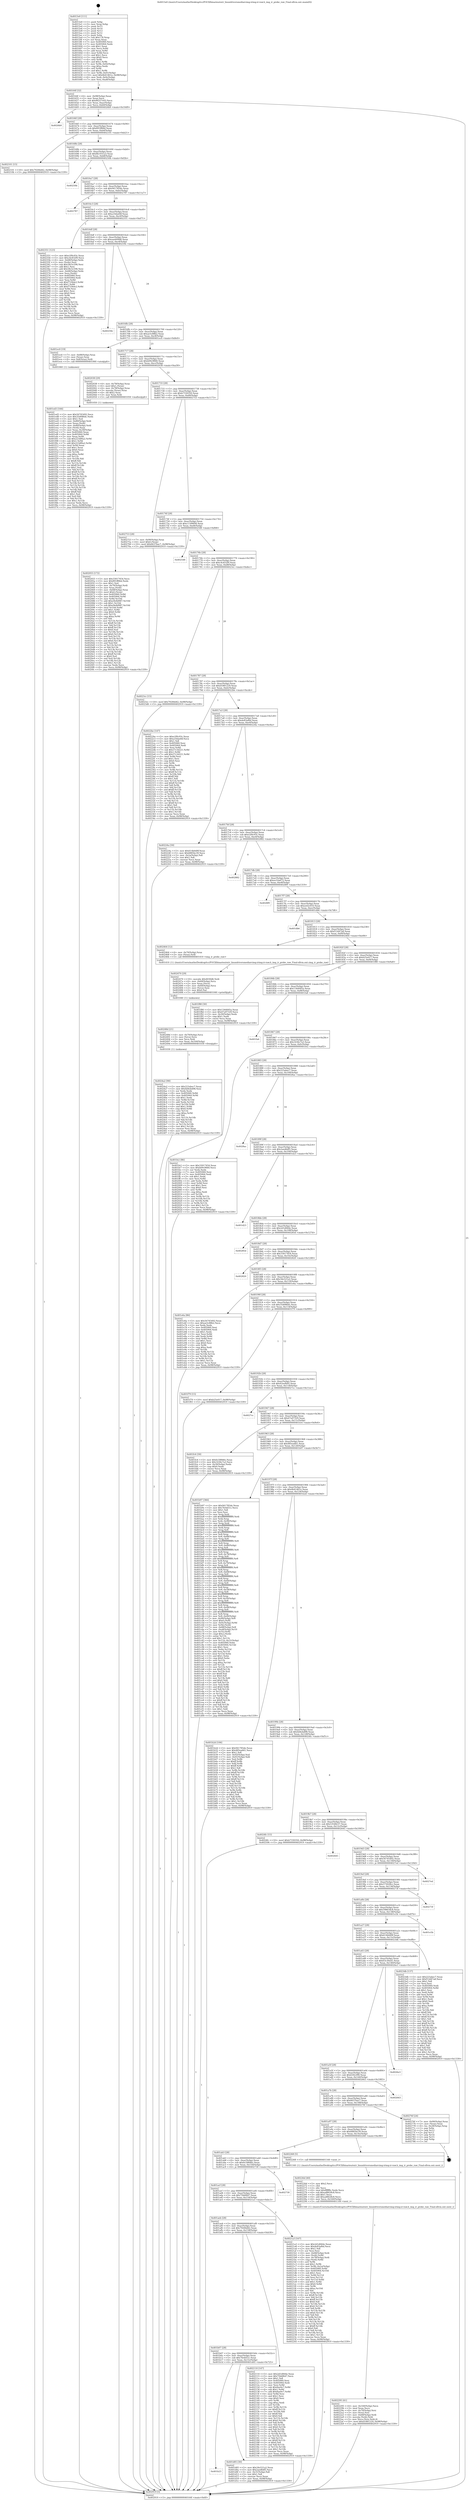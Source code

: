 digraph "0x4015e0" {
  label = "0x4015e0 (/mnt/c/Users/mathe/Desktop/tcc/POCII/binaries/extr_linuxdriversmediarcimg-irimg-ir-raw.h_img_ir_probe_raw_Final-ollvm.out::main(0))"
  labelloc = "t"
  node[shape=record]

  Entry [label="",width=0.3,height=0.3,shape=circle,fillcolor=black,style=filled]
  "0x40164f" [label="{
     0x40164f [32]\l
     | [instrs]\l
     &nbsp;&nbsp;0x40164f \<+6\>: mov -0x98(%rbp),%eax\l
     &nbsp;&nbsp;0x401655 \<+2\>: mov %eax,%ecx\l
     &nbsp;&nbsp;0x401657 \<+6\>: sub $0x86257e03,%ecx\l
     &nbsp;&nbsp;0x40165d \<+6\>: mov %eax,-0xac(%rbp)\l
     &nbsp;&nbsp;0x401663 \<+6\>: mov %ecx,-0xb0(%rbp)\l
     &nbsp;&nbsp;0x401669 \<+6\>: je 00000000004026b9 \<main+0x10d9\>\l
  }"]
  "0x4026b9" [label="{
     0x4026b9\l
  }", style=dashed]
  "0x40166f" [label="{
     0x40166f [28]\l
     | [instrs]\l
     &nbsp;&nbsp;0x40166f \<+5\>: jmp 0000000000401674 \<main+0x94\>\l
     &nbsp;&nbsp;0x401674 \<+6\>: mov -0xac(%rbp),%eax\l
     &nbsp;&nbsp;0x40167a \<+5\>: sub $0x891ff06d,%eax\l
     &nbsp;&nbsp;0x40167f \<+6\>: mov %eax,-0xb4(%rbp)\l
     &nbsp;&nbsp;0x401685 \<+6\>: je 0000000000402101 \<main+0xb21\>\l
  }"]
  Exit [label="",width=0.3,height=0.3,shape=circle,fillcolor=black,style=filled,peripheries=2]
  "0x402101" [label="{
     0x402101 [15]\l
     | [instrs]\l
     &nbsp;&nbsp;0x402101 \<+10\>: movl $0x79284d42,-0x98(%rbp)\l
     &nbsp;&nbsp;0x40210b \<+5\>: jmp 0000000000402919 \<main+0x1339\>\l
  }"]
  "0x40168b" [label="{
     0x40168b [28]\l
     | [instrs]\l
     &nbsp;&nbsp;0x40168b \<+5\>: jmp 0000000000401690 \<main+0xb0\>\l
     &nbsp;&nbsp;0x401690 \<+6\>: mov -0xac(%rbp),%eax\l
     &nbsp;&nbsp;0x401696 \<+5\>: sub $0x8b1931a3,%eax\l
     &nbsp;&nbsp;0x40169b \<+6\>: mov %eax,-0xb8(%rbp)\l
     &nbsp;&nbsp;0x4016a1 \<+6\>: je 000000000040250b \<main+0xf2b\>\l
  }"]
  "0x4024a2" [label="{
     0x4024a2 [90]\l
     | [instrs]\l
     &nbsp;&nbsp;0x4024a2 \<+5\>: mov $0x223abec7,%eax\l
     &nbsp;&nbsp;0x4024a7 \<+5\>: mov $0x4d4ebd98,%esi\l
     &nbsp;&nbsp;0x4024ac \<+2\>: xor %edx,%edx\l
     &nbsp;&nbsp;0x4024ae \<+8\>: mov 0x405060,%r8d\l
     &nbsp;&nbsp;0x4024b6 \<+8\>: mov 0x405064,%r9d\l
     &nbsp;&nbsp;0x4024be \<+3\>: sub $0x1,%edx\l
     &nbsp;&nbsp;0x4024c1 \<+3\>: mov %r8d,%r10d\l
     &nbsp;&nbsp;0x4024c4 \<+3\>: add %edx,%r10d\l
     &nbsp;&nbsp;0x4024c7 \<+4\>: imul %r10d,%r8d\l
     &nbsp;&nbsp;0x4024cb \<+4\>: and $0x1,%r8d\l
     &nbsp;&nbsp;0x4024cf \<+4\>: cmp $0x0,%r8d\l
     &nbsp;&nbsp;0x4024d3 \<+4\>: sete %r11b\l
     &nbsp;&nbsp;0x4024d7 \<+4\>: cmp $0xa,%r9d\l
     &nbsp;&nbsp;0x4024db \<+3\>: setl %bl\l
     &nbsp;&nbsp;0x4024de \<+3\>: mov %r11b,%r14b\l
     &nbsp;&nbsp;0x4024e1 \<+3\>: and %bl,%r14b\l
     &nbsp;&nbsp;0x4024e4 \<+3\>: xor %bl,%r11b\l
     &nbsp;&nbsp;0x4024e7 \<+3\>: or %r11b,%r14b\l
     &nbsp;&nbsp;0x4024ea \<+4\>: test $0x1,%r14b\l
     &nbsp;&nbsp;0x4024ee \<+3\>: cmovne %esi,%eax\l
     &nbsp;&nbsp;0x4024f1 \<+6\>: mov %eax,-0x98(%rbp)\l
     &nbsp;&nbsp;0x4024f7 \<+5\>: jmp 0000000000402919 \<main+0x1339\>\l
  }"]
  "0x40250b" [label="{
     0x40250b\l
  }", style=dashed]
  "0x4016a7" [label="{
     0x4016a7 [28]\l
     | [instrs]\l
     &nbsp;&nbsp;0x4016a7 \<+5\>: jmp 00000000004016ac \<main+0xcc\>\l
     &nbsp;&nbsp;0x4016ac \<+6\>: mov -0xac(%rbp),%eax\l
     &nbsp;&nbsp;0x4016b2 \<+5\>: sub $0x941785de,%eax\l
     &nbsp;&nbsp;0x4016b7 \<+6\>: mov %eax,-0xbc(%rbp)\l
     &nbsp;&nbsp;0x4016bd \<+6\>: je 0000000000402787 \<main+0x11a7\>\l
  }"]
  "0x40248d" [label="{
     0x40248d [21]\l
     | [instrs]\l
     &nbsp;&nbsp;0x40248d \<+4\>: mov -0x70(%rbp),%rcx\l
     &nbsp;&nbsp;0x402491 \<+3\>: mov (%rcx),%rcx\l
     &nbsp;&nbsp;0x402494 \<+3\>: mov %rcx,%rdi\l
     &nbsp;&nbsp;0x402497 \<+6\>: mov %eax,-0x164(%rbp)\l
     &nbsp;&nbsp;0x40249d \<+5\>: call 0000000000401030 \<free@plt\>\l
     | [calls]\l
     &nbsp;&nbsp;0x401030 \{1\} (unknown)\l
  }"]
  "0x402787" [label="{
     0x402787\l
  }", style=dashed]
  "0x4016c3" [label="{
     0x4016c3 [28]\l
     | [instrs]\l
     &nbsp;&nbsp;0x4016c3 \<+5\>: jmp 00000000004016c8 \<main+0xe8\>\l
     &nbsp;&nbsp;0x4016c8 \<+6\>: mov -0xac(%rbp),%eax\l
     &nbsp;&nbsp;0x4016ce \<+5\>: sub $0xa16da44f,%eax\l
     &nbsp;&nbsp;0x4016d3 \<+6\>: mov %eax,-0xc0(%rbp)\l
     &nbsp;&nbsp;0x4016d9 \<+6\>: je 0000000000402351 \<main+0xd71\>\l
  }"]
  "0x402470" [label="{
     0x402470 [29]\l
     | [instrs]\l
     &nbsp;&nbsp;0x402470 \<+10\>: movabs $0x4030d6,%rdi\l
     &nbsp;&nbsp;0x40247a \<+4\>: mov -0x60(%rbp),%rcx\l
     &nbsp;&nbsp;0x40247e \<+2\>: mov %eax,(%rcx)\l
     &nbsp;&nbsp;0x402480 \<+4\>: mov -0x60(%rbp),%rcx\l
     &nbsp;&nbsp;0x402484 \<+2\>: mov (%rcx),%esi\l
     &nbsp;&nbsp;0x402486 \<+2\>: mov $0x0,%al\l
     &nbsp;&nbsp;0x402488 \<+5\>: call 0000000000401040 \<printf@plt\>\l
     | [calls]\l
     &nbsp;&nbsp;0x401040 \{1\} (unknown)\l
  }"]
  "0x402351" [label="{
     0x402351 [123]\l
     | [instrs]\l
     &nbsp;&nbsp;0x402351 \<+5\>: mov $0xe2f0c93c,%eax\l
     &nbsp;&nbsp;0x402356 \<+5\>: mov $0xc4c832f9,%ecx\l
     &nbsp;&nbsp;0x40235b \<+4\>: mov -0x68(%rbp),%rdx\l
     &nbsp;&nbsp;0x40235f \<+2\>: mov (%rdx),%esi\l
     &nbsp;&nbsp;0x402361 \<+6\>: sub $0x58c5c596,%esi\l
     &nbsp;&nbsp;0x402367 \<+3\>: add $0x1,%esi\l
     &nbsp;&nbsp;0x40236a \<+6\>: add $0x58c5c596,%esi\l
     &nbsp;&nbsp;0x402370 \<+4\>: mov -0x68(%rbp),%rdx\l
     &nbsp;&nbsp;0x402374 \<+2\>: mov %esi,(%rdx)\l
     &nbsp;&nbsp;0x402376 \<+7\>: mov 0x405060,%esi\l
     &nbsp;&nbsp;0x40237d \<+7\>: mov 0x405064,%edi\l
     &nbsp;&nbsp;0x402384 \<+3\>: mov %esi,%r8d\l
     &nbsp;&nbsp;0x402387 \<+7\>: sub $0xf71f4de2,%r8d\l
     &nbsp;&nbsp;0x40238e \<+4\>: sub $0x1,%r8d\l
     &nbsp;&nbsp;0x402392 \<+7\>: add $0xf71f4de2,%r8d\l
     &nbsp;&nbsp;0x402399 \<+4\>: imul %r8d,%esi\l
     &nbsp;&nbsp;0x40239d \<+3\>: and $0x1,%esi\l
     &nbsp;&nbsp;0x4023a0 \<+3\>: cmp $0x0,%esi\l
     &nbsp;&nbsp;0x4023a3 \<+4\>: sete %r9b\l
     &nbsp;&nbsp;0x4023a7 \<+3\>: cmp $0xa,%edi\l
     &nbsp;&nbsp;0x4023aa \<+4\>: setl %r10b\l
     &nbsp;&nbsp;0x4023ae \<+3\>: mov %r9b,%r11b\l
     &nbsp;&nbsp;0x4023b1 \<+3\>: and %r10b,%r11b\l
     &nbsp;&nbsp;0x4023b4 \<+3\>: xor %r10b,%r9b\l
     &nbsp;&nbsp;0x4023b7 \<+3\>: or %r9b,%r11b\l
     &nbsp;&nbsp;0x4023ba \<+4\>: test $0x1,%r11b\l
     &nbsp;&nbsp;0x4023be \<+3\>: cmovne %ecx,%eax\l
     &nbsp;&nbsp;0x4023c1 \<+6\>: mov %eax,-0x98(%rbp)\l
     &nbsp;&nbsp;0x4023c7 \<+5\>: jmp 0000000000402919 \<main+0x1339\>\l
  }"]
  "0x4016df" [label="{
     0x4016df [28]\l
     | [instrs]\l
     &nbsp;&nbsp;0x4016df \<+5\>: jmp 00000000004016e4 \<main+0x104\>\l
     &nbsp;&nbsp;0x4016e4 \<+6\>: mov -0xac(%rbp),%eax\l
     &nbsp;&nbsp;0x4016ea \<+5\>: sub $0xaae609d6,%eax\l
     &nbsp;&nbsp;0x4016ef \<+6\>: mov %eax,-0xc4(%rbp)\l
     &nbsp;&nbsp;0x4016f5 \<+6\>: je 000000000040259e \<main+0xfbe\>\l
  }"]
  "0x402295" [label="{
     0x402295 [41]\l
     | [instrs]\l
     &nbsp;&nbsp;0x402295 \<+6\>: mov -0x160(%rbp),%ecx\l
     &nbsp;&nbsp;0x40229b \<+3\>: imul %eax,%ecx\l
     &nbsp;&nbsp;0x40229e \<+4\>: mov -0x70(%rbp),%rsi\l
     &nbsp;&nbsp;0x4022a2 \<+3\>: mov (%rsi),%rsi\l
     &nbsp;&nbsp;0x4022a5 \<+4\>: mov -0x68(%rbp),%rdi\l
     &nbsp;&nbsp;0x4022a9 \<+3\>: movslq (%rdi),%rdi\l
     &nbsp;&nbsp;0x4022ac \<+3\>: mov %ecx,(%rsi,%rdi,4)\l
     &nbsp;&nbsp;0x4022af \<+10\>: movl $0xd1881229,-0x98(%rbp)\l
     &nbsp;&nbsp;0x4022b9 \<+5\>: jmp 0000000000402919 \<main+0x1339\>\l
  }"]
  "0x40259e" [label="{
     0x40259e\l
  }", style=dashed]
  "0x4016fb" [label="{
     0x4016fb [28]\l
     | [instrs]\l
     &nbsp;&nbsp;0x4016fb \<+5\>: jmp 0000000000401700 \<main+0x120\>\l
     &nbsp;&nbsp;0x401700 \<+6\>: mov -0xac(%rbp),%eax\l
     &nbsp;&nbsp;0x401706 \<+5\>: sub $0xae5c88b2,%eax\l
     &nbsp;&nbsp;0x40170b \<+6\>: mov %eax,-0xc8(%rbp)\l
     &nbsp;&nbsp;0x401711 \<+6\>: je 0000000000401ec0 \<main+0x8e0\>\l
  }"]
  "0x40226d" [label="{
     0x40226d [40]\l
     | [instrs]\l
     &nbsp;&nbsp;0x40226d \<+5\>: mov $0x2,%ecx\l
     &nbsp;&nbsp;0x402272 \<+1\>: cltd\l
     &nbsp;&nbsp;0x402273 \<+2\>: idiv %ecx\l
     &nbsp;&nbsp;0x402275 \<+6\>: imul $0xfffffffe,%edx,%ecx\l
     &nbsp;&nbsp;0x40227b \<+6\>: sub $0xad8628c8,%ecx\l
     &nbsp;&nbsp;0x402281 \<+3\>: add $0x1,%ecx\l
     &nbsp;&nbsp;0x402284 \<+6\>: add $0xad8628c8,%ecx\l
     &nbsp;&nbsp;0x40228a \<+6\>: mov %ecx,-0x160(%rbp)\l
     &nbsp;&nbsp;0x402290 \<+5\>: call 0000000000401160 \<next_i\>\l
     | [calls]\l
     &nbsp;&nbsp;0x401160 \{1\} (/mnt/c/Users/mathe/Desktop/tcc/POCII/binaries/extr_linuxdriversmediarcimg-irimg-ir-raw.h_img_ir_probe_raw_Final-ollvm.out::next_i)\l
  }"]
  "0x401ec0" [label="{
     0x401ec0 [19]\l
     | [instrs]\l
     &nbsp;&nbsp;0x401ec0 \<+7\>: mov -0x88(%rbp),%rax\l
     &nbsp;&nbsp;0x401ec7 \<+3\>: mov (%rax),%rax\l
     &nbsp;&nbsp;0x401eca \<+4\>: mov 0x8(%rax),%rdi\l
     &nbsp;&nbsp;0x401ece \<+5\>: call 0000000000401060 \<atoi@plt\>\l
     | [calls]\l
     &nbsp;&nbsp;0x401060 \{1\} (unknown)\l
  }"]
  "0x401717" [label="{
     0x401717 [28]\l
     | [instrs]\l
     &nbsp;&nbsp;0x401717 \<+5\>: jmp 000000000040171c \<main+0x13c\>\l
     &nbsp;&nbsp;0x40171c \<+6\>: mov -0xac(%rbp),%eax\l
     &nbsp;&nbsp;0x401722 \<+5\>: sub $0xb09c9840,%eax\l
     &nbsp;&nbsp;0x401727 \<+6\>: mov %eax,-0xcc(%rbp)\l
     &nbsp;&nbsp;0x40172d \<+6\>: je 0000000000402038 \<main+0xa58\>\l
  }"]
  "0x402055" [label="{
     0x402055 [172]\l
     | [instrs]\l
     &nbsp;&nbsp;0x402055 \<+5\>: mov $0x33017454,%ecx\l
     &nbsp;&nbsp;0x40205a \<+5\>: mov $0x891ff06d,%edx\l
     &nbsp;&nbsp;0x40205f \<+3\>: mov $0x1,%sil\l
     &nbsp;&nbsp;0x402062 \<+4\>: mov -0x70(%rbp),%rdi\l
     &nbsp;&nbsp;0x402066 \<+3\>: mov %rax,(%rdi)\l
     &nbsp;&nbsp;0x402069 \<+4\>: mov -0x68(%rbp),%rax\l
     &nbsp;&nbsp;0x40206d \<+6\>: movl $0x0,(%rax)\l
     &nbsp;&nbsp;0x402073 \<+8\>: mov 0x405060,%r8d\l
     &nbsp;&nbsp;0x40207b \<+8\>: mov 0x405064,%r9d\l
     &nbsp;&nbsp;0x402083 \<+3\>: mov %r8d,%r10d\l
     &nbsp;&nbsp;0x402086 \<+7\>: add $0xe9e8d987,%r10d\l
     &nbsp;&nbsp;0x40208d \<+4\>: sub $0x1,%r10d\l
     &nbsp;&nbsp;0x402091 \<+7\>: sub $0xe9e8d987,%r10d\l
     &nbsp;&nbsp;0x402098 \<+4\>: imul %r10d,%r8d\l
     &nbsp;&nbsp;0x40209c \<+4\>: and $0x1,%r8d\l
     &nbsp;&nbsp;0x4020a0 \<+4\>: cmp $0x0,%r8d\l
     &nbsp;&nbsp;0x4020a4 \<+4\>: sete %r11b\l
     &nbsp;&nbsp;0x4020a8 \<+4\>: cmp $0xa,%r9d\l
     &nbsp;&nbsp;0x4020ac \<+3\>: setl %bl\l
     &nbsp;&nbsp;0x4020af \<+3\>: mov %r11b,%r14b\l
     &nbsp;&nbsp;0x4020b2 \<+4\>: xor $0xff,%r14b\l
     &nbsp;&nbsp;0x4020b6 \<+3\>: mov %bl,%r15b\l
     &nbsp;&nbsp;0x4020b9 \<+4\>: xor $0xff,%r15b\l
     &nbsp;&nbsp;0x4020bd \<+4\>: xor $0x0,%sil\l
     &nbsp;&nbsp;0x4020c1 \<+3\>: mov %r14b,%r12b\l
     &nbsp;&nbsp;0x4020c4 \<+4\>: and $0x0,%r12b\l
     &nbsp;&nbsp;0x4020c8 \<+3\>: and %sil,%r11b\l
     &nbsp;&nbsp;0x4020cb \<+3\>: mov %r15b,%r13b\l
     &nbsp;&nbsp;0x4020ce \<+4\>: and $0x0,%r13b\l
     &nbsp;&nbsp;0x4020d2 \<+3\>: and %sil,%bl\l
     &nbsp;&nbsp;0x4020d5 \<+3\>: or %r11b,%r12b\l
     &nbsp;&nbsp;0x4020d8 \<+3\>: or %bl,%r13b\l
     &nbsp;&nbsp;0x4020db \<+3\>: xor %r13b,%r12b\l
     &nbsp;&nbsp;0x4020de \<+3\>: or %r15b,%r14b\l
     &nbsp;&nbsp;0x4020e1 \<+4\>: xor $0xff,%r14b\l
     &nbsp;&nbsp;0x4020e5 \<+4\>: or $0x0,%sil\l
     &nbsp;&nbsp;0x4020e9 \<+3\>: and %sil,%r14b\l
     &nbsp;&nbsp;0x4020ec \<+3\>: or %r14b,%r12b\l
     &nbsp;&nbsp;0x4020ef \<+4\>: test $0x1,%r12b\l
     &nbsp;&nbsp;0x4020f3 \<+3\>: cmovne %edx,%ecx\l
     &nbsp;&nbsp;0x4020f6 \<+6\>: mov %ecx,-0x98(%rbp)\l
     &nbsp;&nbsp;0x4020fc \<+5\>: jmp 0000000000402919 \<main+0x1339\>\l
  }"]
  "0x402038" [label="{
     0x402038 [29]\l
     | [instrs]\l
     &nbsp;&nbsp;0x402038 \<+4\>: mov -0x78(%rbp),%rax\l
     &nbsp;&nbsp;0x40203c \<+6\>: movl $0x1,(%rax)\l
     &nbsp;&nbsp;0x402042 \<+4\>: mov -0x78(%rbp),%rax\l
     &nbsp;&nbsp;0x402046 \<+3\>: movslq (%rax),%rax\l
     &nbsp;&nbsp;0x402049 \<+4\>: shl $0x2,%rax\l
     &nbsp;&nbsp;0x40204d \<+3\>: mov %rax,%rdi\l
     &nbsp;&nbsp;0x402050 \<+5\>: call 0000000000401050 \<malloc@plt\>\l
     | [calls]\l
     &nbsp;&nbsp;0x401050 \{1\} (unknown)\l
  }"]
  "0x401733" [label="{
     0x401733 [28]\l
     | [instrs]\l
     &nbsp;&nbsp;0x401733 \<+5\>: jmp 0000000000401738 \<main+0x158\>\l
     &nbsp;&nbsp;0x401738 \<+6\>: mov -0xac(%rbp),%eax\l
     &nbsp;&nbsp;0x40173e \<+5\>: sub $0xb7330350,%eax\l
     &nbsp;&nbsp;0x401743 \<+6\>: mov %eax,-0xd0(%rbp)\l
     &nbsp;&nbsp;0x401749 \<+6\>: je 0000000000402753 \<main+0x1173\>\l
  }"]
  "0x401ed3" [label="{
     0x401ed3 [166]\l
     | [instrs]\l
     &nbsp;&nbsp;0x401ed3 \<+5\>: mov $0x56745492,%ecx\l
     &nbsp;&nbsp;0x401ed8 \<+5\>: mov $0x35d086dc,%edx\l
     &nbsp;&nbsp;0x401edd \<+3\>: mov $0x1,%sil\l
     &nbsp;&nbsp;0x401ee0 \<+4\>: mov -0x80(%rbp),%rdi\l
     &nbsp;&nbsp;0x401ee4 \<+2\>: mov %eax,(%rdi)\l
     &nbsp;&nbsp;0x401ee6 \<+4\>: mov -0x80(%rbp),%rdi\l
     &nbsp;&nbsp;0x401eea \<+2\>: mov (%rdi),%eax\l
     &nbsp;&nbsp;0x401eec \<+3\>: mov %eax,-0x30(%rbp)\l
     &nbsp;&nbsp;0x401eef \<+7\>: mov 0x405060,%eax\l
     &nbsp;&nbsp;0x401ef6 \<+8\>: mov 0x405064,%r8d\l
     &nbsp;&nbsp;0x401efe \<+3\>: mov %eax,%r9d\l
     &nbsp;&nbsp;0x401f01 \<+7\>: sub $0x223df0a2,%r9d\l
     &nbsp;&nbsp;0x401f08 \<+4\>: sub $0x1,%r9d\l
     &nbsp;&nbsp;0x401f0c \<+7\>: add $0x223df0a2,%r9d\l
     &nbsp;&nbsp;0x401f13 \<+4\>: imul %r9d,%eax\l
     &nbsp;&nbsp;0x401f17 \<+3\>: and $0x1,%eax\l
     &nbsp;&nbsp;0x401f1a \<+3\>: cmp $0x0,%eax\l
     &nbsp;&nbsp;0x401f1d \<+4\>: sete %r10b\l
     &nbsp;&nbsp;0x401f21 \<+4\>: cmp $0xa,%r8d\l
     &nbsp;&nbsp;0x401f25 \<+4\>: setl %r11b\l
     &nbsp;&nbsp;0x401f29 \<+3\>: mov %r10b,%bl\l
     &nbsp;&nbsp;0x401f2c \<+3\>: xor $0xff,%bl\l
     &nbsp;&nbsp;0x401f2f \<+3\>: mov %r11b,%r14b\l
     &nbsp;&nbsp;0x401f32 \<+4\>: xor $0xff,%r14b\l
     &nbsp;&nbsp;0x401f36 \<+4\>: xor $0x1,%sil\l
     &nbsp;&nbsp;0x401f3a \<+3\>: mov %bl,%r15b\l
     &nbsp;&nbsp;0x401f3d \<+4\>: and $0xff,%r15b\l
     &nbsp;&nbsp;0x401f41 \<+3\>: and %sil,%r10b\l
     &nbsp;&nbsp;0x401f44 \<+3\>: mov %r14b,%r12b\l
     &nbsp;&nbsp;0x401f47 \<+4\>: and $0xff,%r12b\l
     &nbsp;&nbsp;0x401f4b \<+3\>: and %sil,%r11b\l
     &nbsp;&nbsp;0x401f4e \<+3\>: or %r10b,%r15b\l
     &nbsp;&nbsp;0x401f51 \<+3\>: or %r11b,%r12b\l
     &nbsp;&nbsp;0x401f54 \<+3\>: xor %r12b,%r15b\l
     &nbsp;&nbsp;0x401f57 \<+3\>: or %r14b,%bl\l
     &nbsp;&nbsp;0x401f5a \<+3\>: xor $0xff,%bl\l
     &nbsp;&nbsp;0x401f5d \<+4\>: or $0x1,%sil\l
     &nbsp;&nbsp;0x401f61 \<+3\>: and %sil,%bl\l
     &nbsp;&nbsp;0x401f64 \<+3\>: or %bl,%r15b\l
     &nbsp;&nbsp;0x401f67 \<+4\>: test $0x1,%r15b\l
     &nbsp;&nbsp;0x401f6b \<+3\>: cmovne %edx,%ecx\l
     &nbsp;&nbsp;0x401f6e \<+6\>: mov %ecx,-0x98(%rbp)\l
     &nbsp;&nbsp;0x401f74 \<+5\>: jmp 0000000000402919 \<main+0x1339\>\l
  }"]
  "0x402753" [label="{
     0x402753 [28]\l
     | [instrs]\l
     &nbsp;&nbsp;0x402753 \<+7\>: mov -0x90(%rbp),%rax\l
     &nbsp;&nbsp;0x40275a \<+6\>: movl $0x0,(%rax)\l
     &nbsp;&nbsp;0x402760 \<+10\>: movl $0x6637bac7,-0x98(%rbp)\l
     &nbsp;&nbsp;0x40276a \<+5\>: jmp 0000000000402919 \<main+0x1339\>\l
  }"]
  "0x40174f" [label="{
     0x40174f [28]\l
     | [instrs]\l
     &nbsp;&nbsp;0x40174f \<+5\>: jmp 0000000000401754 \<main+0x174\>\l
     &nbsp;&nbsp;0x401754 \<+6\>: mov -0xac(%rbp),%eax\l
     &nbsp;&nbsp;0x40175a \<+5\>: sub $0xc1189694,%eax\l
     &nbsp;&nbsp;0x40175f \<+6\>: mov %eax,-0xd4(%rbp)\l
     &nbsp;&nbsp;0x401765 \<+6\>: je 0000000000402548 \<main+0xf68\>\l
  }"]
  "0x401b23" [label="{
     0x401b23\l
  }", style=dashed]
  "0x402548" [label="{
     0x402548\l
  }", style=dashed]
  "0x40176b" [label="{
     0x40176b [28]\l
     | [instrs]\l
     &nbsp;&nbsp;0x40176b \<+5\>: jmp 0000000000401770 \<main+0x190\>\l
     &nbsp;&nbsp;0x401770 \<+6\>: mov -0xac(%rbp),%eax\l
     &nbsp;&nbsp;0x401776 \<+5\>: sub $0xc4c832f9,%eax\l
     &nbsp;&nbsp;0x40177b \<+6\>: mov %eax,-0xd8(%rbp)\l
     &nbsp;&nbsp;0x401781 \<+6\>: je 00000000004023cc \<main+0xdec\>\l
  }"]
  "0x401d05" [label="{
     0x401d05 [30]\l
     | [instrs]\l
     &nbsp;&nbsp;0x401d05 \<+5\>: mov $0x34e521a2,%eax\l
     &nbsp;&nbsp;0x401d0a \<+5\>: mov $0x2aed6df5,%ecx\l
     &nbsp;&nbsp;0x401d0f \<+3\>: mov -0x31(%rbp),%dl\l
     &nbsp;&nbsp;0x401d12 \<+3\>: test $0x1,%dl\l
     &nbsp;&nbsp;0x401d15 \<+3\>: cmovne %ecx,%eax\l
     &nbsp;&nbsp;0x401d18 \<+6\>: mov %eax,-0x98(%rbp)\l
     &nbsp;&nbsp;0x401d1e \<+5\>: jmp 0000000000402919 \<main+0x1339\>\l
  }"]
  "0x4023cc" [label="{
     0x4023cc [15]\l
     | [instrs]\l
     &nbsp;&nbsp;0x4023cc \<+10\>: movl $0x79284d42,-0x98(%rbp)\l
     &nbsp;&nbsp;0x4023d6 \<+5\>: jmp 0000000000402919 \<main+0x1339\>\l
  }"]
  "0x401787" [label="{
     0x401787 [28]\l
     | [instrs]\l
     &nbsp;&nbsp;0x401787 \<+5\>: jmp 000000000040178c \<main+0x1ac\>\l
     &nbsp;&nbsp;0x40178c \<+6\>: mov -0xac(%rbp),%eax\l
     &nbsp;&nbsp;0x401792 \<+5\>: sub $0xd1881229,%eax\l
     &nbsp;&nbsp;0x401797 \<+6\>: mov %eax,-0xdc(%rbp)\l
     &nbsp;&nbsp;0x40179d \<+6\>: je 00000000004022be \<main+0xcde\>\l
  }"]
  "0x401b07" [label="{
     0x401b07 [28]\l
     | [instrs]\l
     &nbsp;&nbsp;0x401b07 \<+5\>: jmp 0000000000401b0c \<main+0x52c\>\l
     &nbsp;&nbsp;0x401b0c \<+6\>: mov -0xac(%rbp),%eax\l
     &nbsp;&nbsp;0x401b12 \<+5\>: sub $0x7fe4d51c,%eax\l
     &nbsp;&nbsp;0x401b17 \<+6\>: mov %eax,-0x15c(%rbp)\l
     &nbsp;&nbsp;0x401b1d \<+6\>: je 0000000000401d05 \<main+0x725\>\l
  }"]
  "0x4022be" [label="{
     0x4022be [147]\l
     | [instrs]\l
     &nbsp;&nbsp;0x4022be \<+5\>: mov $0xe2f0c93c,%eax\l
     &nbsp;&nbsp;0x4022c3 \<+5\>: mov $0xa16da44f,%ecx\l
     &nbsp;&nbsp;0x4022c8 \<+2\>: mov $0x1,%dl\l
     &nbsp;&nbsp;0x4022ca \<+7\>: mov 0x405060,%esi\l
     &nbsp;&nbsp;0x4022d1 \<+7\>: mov 0x405064,%edi\l
     &nbsp;&nbsp;0x4022d8 \<+3\>: mov %esi,%r8d\l
     &nbsp;&nbsp;0x4022db \<+7\>: sub $0x57c3d221,%r8d\l
     &nbsp;&nbsp;0x4022e2 \<+4\>: sub $0x1,%r8d\l
     &nbsp;&nbsp;0x4022e6 \<+7\>: add $0x57c3d221,%r8d\l
     &nbsp;&nbsp;0x4022ed \<+4\>: imul %r8d,%esi\l
     &nbsp;&nbsp;0x4022f1 \<+3\>: and $0x1,%esi\l
     &nbsp;&nbsp;0x4022f4 \<+3\>: cmp $0x0,%esi\l
     &nbsp;&nbsp;0x4022f7 \<+4\>: sete %r9b\l
     &nbsp;&nbsp;0x4022fb \<+3\>: cmp $0xa,%edi\l
     &nbsp;&nbsp;0x4022fe \<+4\>: setl %r10b\l
     &nbsp;&nbsp;0x402302 \<+3\>: mov %r9b,%r11b\l
     &nbsp;&nbsp;0x402305 \<+4\>: xor $0xff,%r11b\l
     &nbsp;&nbsp;0x402309 \<+3\>: mov %r10b,%bl\l
     &nbsp;&nbsp;0x40230c \<+3\>: xor $0xff,%bl\l
     &nbsp;&nbsp;0x40230f \<+3\>: xor $0x1,%dl\l
     &nbsp;&nbsp;0x402312 \<+3\>: mov %r11b,%r14b\l
     &nbsp;&nbsp;0x402315 \<+4\>: and $0xff,%r14b\l
     &nbsp;&nbsp;0x402319 \<+3\>: and %dl,%r9b\l
     &nbsp;&nbsp;0x40231c \<+3\>: mov %bl,%r15b\l
     &nbsp;&nbsp;0x40231f \<+4\>: and $0xff,%r15b\l
     &nbsp;&nbsp;0x402323 \<+3\>: and %dl,%r10b\l
     &nbsp;&nbsp;0x402326 \<+3\>: or %r9b,%r14b\l
     &nbsp;&nbsp;0x402329 \<+3\>: or %r10b,%r15b\l
     &nbsp;&nbsp;0x40232c \<+3\>: xor %r15b,%r14b\l
     &nbsp;&nbsp;0x40232f \<+3\>: or %bl,%r11b\l
     &nbsp;&nbsp;0x402332 \<+4\>: xor $0xff,%r11b\l
     &nbsp;&nbsp;0x402336 \<+3\>: or $0x1,%dl\l
     &nbsp;&nbsp;0x402339 \<+3\>: and %dl,%r11b\l
     &nbsp;&nbsp;0x40233c \<+3\>: or %r11b,%r14b\l
     &nbsp;&nbsp;0x40233f \<+4\>: test $0x1,%r14b\l
     &nbsp;&nbsp;0x402343 \<+3\>: cmovne %ecx,%eax\l
     &nbsp;&nbsp;0x402346 \<+6\>: mov %eax,-0x98(%rbp)\l
     &nbsp;&nbsp;0x40234c \<+5\>: jmp 0000000000402919 \<main+0x1339\>\l
  }"]
  "0x4017a3" [label="{
     0x4017a3 [28]\l
     | [instrs]\l
     &nbsp;&nbsp;0x4017a3 \<+5\>: jmp 00000000004017a8 \<main+0x1c8\>\l
     &nbsp;&nbsp;0x4017a8 \<+6\>: mov -0xac(%rbp),%eax\l
     &nbsp;&nbsp;0x4017ae \<+5\>: sub $0xde83af6d,%eax\l
     &nbsp;&nbsp;0x4017b3 \<+6\>: mov %eax,-0xe0(%rbp)\l
     &nbsp;&nbsp;0x4017b9 \<+6\>: je 000000000040224a \<main+0xc6a\>\l
  }"]
  "0x402110" [label="{
     0x402110 [147]\l
     | [instrs]\l
     &nbsp;&nbsp;0x402110 \<+5\>: mov $0x2d1d064e,%eax\l
     &nbsp;&nbsp;0x402115 \<+5\>: mov $0x75b6f647,%ecx\l
     &nbsp;&nbsp;0x40211a \<+2\>: mov $0x1,%dl\l
     &nbsp;&nbsp;0x40211c \<+7\>: mov 0x405060,%esi\l
     &nbsp;&nbsp;0x402123 \<+7\>: mov 0x405064,%edi\l
     &nbsp;&nbsp;0x40212a \<+3\>: mov %esi,%r8d\l
     &nbsp;&nbsp;0x40212d \<+7\>: sub $0x8ae0e7,%r8d\l
     &nbsp;&nbsp;0x402134 \<+4\>: sub $0x1,%r8d\l
     &nbsp;&nbsp;0x402138 \<+7\>: add $0x8ae0e7,%r8d\l
     &nbsp;&nbsp;0x40213f \<+4\>: imul %r8d,%esi\l
     &nbsp;&nbsp;0x402143 \<+3\>: and $0x1,%esi\l
     &nbsp;&nbsp;0x402146 \<+3\>: cmp $0x0,%esi\l
     &nbsp;&nbsp;0x402149 \<+4\>: sete %r9b\l
     &nbsp;&nbsp;0x40214d \<+3\>: cmp $0xa,%edi\l
     &nbsp;&nbsp;0x402150 \<+4\>: setl %r10b\l
     &nbsp;&nbsp;0x402154 \<+3\>: mov %r9b,%r11b\l
     &nbsp;&nbsp;0x402157 \<+4\>: xor $0xff,%r11b\l
     &nbsp;&nbsp;0x40215b \<+3\>: mov %r10b,%bl\l
     &nbsp;&nbsp;0x40215e \<+3\>: xor $0xff,%bl\l
     &nbsp;&nbsp;0x402161 \<+3\>: xor $0x0,%dl\l
     &nbsp;&nbsp;0x402164 \<+3\>: mov %r11b,%r14b\l
     &nbsp;&nbsp;0x402167 \<+4\>: and $0x0,%r14b\l
     &nbsp;&nbsp;0x40216b \<+3\>: and %dl,%r9b\l
     &nbsp;&nbsp;0x40216e \<+3\>: mov %bl,%r15b\l
     &nbsp;&nbsp;0x402171 \<+4\>: and $0x0,%r15b\l
     &nbsp;&nbsp;0x402175 \<+3\>: and %dl,%r10b\l
     &nbsp;&nbsp;0x402178 \<+3\>: or %r9b,%r14b\l
     &nbsp;&nbsp;0x40217b \<+3\>: or %r10b,%r15b\l
     &nbsp;&nbsp;0x40217e \<+3\>: xor %r15b,%r14b\l
     &nbsp;&nbsp;0x402181 \<+3\>: or %bl,%r11b\l
     &nbsp;&nbsp;0x402184 \<+4\>: xor $0xff,%r11b\l
     &nbsp;&nbsp;0x402188 \<+3\>: or $0x0,%dl\l
     &nbsp;&nbsp;0x40218b \<+3\>: and %dl,%r11b\l
     &nbsp;&nbsp;0x40218e \<+3\>: or %r11b,%r14b\l
     &nbsp;&nbsp;0x402191 \<+4\>: test $0x1,%r14b\l
     &nbsp;&nbsp;0x402195 \<+3\>: cmovne %ecx,%eax\l
     &nbsp;&nbsp;0x402198 \<+6\>: mov %eax,-0x98(%rbp)\l
     &nbsp;&nbsp;0x40219e \<+5\>: jmp 0000000000402919 \<main+0x1339\>\l
  }"]
  "0x40224a" [label="{
     0x40224a [30]\l
     | [instrs]\l
     &nbsp;&nbsp;0x40224a \<+5\>: mov $0x614b0d9f,%eax\l
     &nbsp;&nbsp;0x40224f \<+5\>: mov $0x6885bc39,%ecx\l
     &nbsp;&nbsp;0x402254 \<+3\>: mov -0x2a(%rbp),%dl\l
     &nbsp;&nbsp;0x402257 \<+3\>: test $0x1,%dl\l
     &nbsp;&nbsp;0x40225a \<+3\>: cmovne %ecx,%eax\l
     &nbsp;&nbsp;0x40225d \<+6\>: mov %eax,-0x98(%rbp)\l
     &nbsp;&nbsp;0x402263 \<+5\>: jmp 0000000000402919 \<main+0x1339\>\l
  }"]
  "0x4017bf" [label="{
     0x4017bf [28]\l
     | [instrs]\l
     &nbsp;&nbsp;0x4017bf \<+5\>: jmp 00000000004017c4 \<main+0x1e4\>\l
     &nbsp;&nbsp;0x4017c4 \<+6\>: mov -0xac(%rbp),%eax\l
     &nbsp;&nbsp;0x4017ca \<+5\>: sub $0xe2f0c93c,%eax\l
     &nbsp;&nbsp;0x4017cf \<+6\>: mov %eax,-0xe4(%rbp)\l
     &nbsp;&nbsp;0x4017d5 \<+6\>: je 0000000000402882 \<main+0x12a2\>\l
  }"]
  "0x401aeb" [label="{
     0x401aeb [28]\l
     | [instrs]\l
     &nbsp;&nbsp;0x401aeb \<+5\>: jmp 0000000000401af0 \<main+0x510\>\l
     &nbsp;&nbsp;0x401af0 \<+6\>: mov -0xac(%rbp),%eax\l
     &nbsp;&nbsp;0x401af6 \<+5\>: sub $0x79284d42,%eax\l
     &nbsp;&nbsp;0x401afb \<+6\>: mov %eax,-0x158(%rbp)\l
     &nbsp;&nbsp;0x401b01 \<+6\>: je 0000000000402110 \<main+0xb30\>\l
  }"]
  "0x402882" [label="{
     0x402882\l
  }", style=dashed]
  "0x4017db" [label="{
     0x4017db [28]\l
     | [instrs]\l
     &nbsp;&nbsp;0x4017db \<+5\>: jmp 00000000004017e0 \<main+0x200\>\l
     &nbsp;&nbsp;0x4017e0 \<+6\>: mov -0xac(%rbp),%eax\l
     &nbsp;&nbsp;0x4017e6 \<+5\>: sub $0xee10a672,%eax\l
     &nbsp;&nbsp;0x4017eb \<+6\>: mov %eax,-0xe8(%rbp)\l
     &nbsp;&nbsp;0x4017f1 \<+6\>: je 00000000004028f9 \<main+0x1319\>\l
  }"]
  "0x4021a3" [label="{
     0x4021a3 [167]\l
     | [instrs]\l
     &nbsp;&nbsp;0x4021a3 \<+5\>: mov $0x2d1d064e,%eax\l
     &nbsp;&nbsp;0x4021a8 \<+5\>: mov $0xde83af6d,%ecx\l
     &nbsp;&nbsp;0x4021ad \<+2\>: mov $0x1,%dl\l
     &nbsp;&nbsp;0x4021af \<+2\>: xor %esi,%esi\l
     &nbsp;&nbsp;0x4021b1 \<+4\>: mov -0x68(%rbp),%rdi\l
     &nbsp;&nbsp;0x4021b5 \<+3\>: mov (%rdi),%r8d\l
     &nbsp;&nbsp;0x4021b8 \<+4\>: mov -0x78(%rbp),%rdi\l
     &nbsp;&nbsp;0x4021bc \<+3\>: cmp (%rdi),%r8d\l
     &nbsp;&nbsp;0x4021bf \<+4\>: setl %r9b\l
     &nbsp;&nbsp;0x4021c3 \<+4\>: and $0x1,%r9b\l
     &nbsp;&nbsp;0x4021c7 \<+4\>: mov %r9b,-0x2a(%rbp)\l
     &nbsp;&nbsp;0x4021cb \<+8\>: mov 0x405060,%r8d\l
     &nbsp;&nbsp;0x4021d3 \<+8\>: mov 0x405064,%r10d\l
     &nbsp;&nbsp;0x4021db \<+3\>: sub $0x1,%esi\l
     &nbsp;&nbsp;0x4021de \<+3\>: mov %r8d,%r11d\l
     &nbsp;&nbsp;0x4021e1 \<+3\>: add %esi,%r11d\l
     &nbsp;&nbsp;0x4021e4 \<+4\>: imul %r11d,%r8d\l
     &nbsp;&nbsp;0x4021e8 \<+4\>: and $0x1,%r8d\l
     &nbsp;&nbsp;0x4021ec \<+4\>: cmp $0x0,%r8d\l
     &nbsp;&nbsp;0x4021f0 \<+4\>: sete %r9b\l
     &nbsp;&nbsp;0x4021f4 \<+4\>: cmp $0xa,%r10d\l
     &nbsp;&nbsp;0x4021f8 \<+3\>: setl %bl\l
     &nbsp;&nbsp;0x4021fb \<+3\>: mov %r9b,%r14b\l
     &nbsp;&nbsp;0x4021fe \<+4\>: xor $0xff,%r14b\l
     &nbsp;&nbsp;0x402202 \<+3\>: mov %bl,%r15b\l
     &nbsp;&nbsp;0x402205 \<+4\>: xor $0xff,%r15b\l
     &nbsp;&nbsp;0x402209 \<+3\>: xor $0x0,%dl\l
     &nbsp;&nbsp;0x40220c \<+3\>: mov %r14b,%r12b\l
     &nbsp;&nbsp;0x40220f \<+4\>: and $0x0,%r12b\l
     &nbsp;&nbsp;0x402213 \<+3\>: and %dl,%r9b\l
     &nbsp;&nbsp;0x402216 \<+3\>: mov %r15b,%r13b\l
     &nbsp;&nbsp;0x402219 \<+4\>: and $0x0,%r13b\l
     &nbsp;&nbsp;0x40221d \<+2\>: and %dl,%bl\l
     &nbsp;&nbsp;0x40221f \<+3\>: or %r9b,%r12b\l
     &nbsp;&nbsp;0x402222 \<+3\>: or %bl,%r13b\l
     &nbsp;&nbsp;0x402225 \<+3\>: xor %r13b,%r12b\l
     &nbsp;&nbsp;0x402228 \<+3\>: or %r15b,%r14b\l
     &nbsp;&nbsp;0x40222b \<+4\>: xor $0xff,%r14b\l
     &nbsp;&nbsp;0x40222f \<+3\>: or $0x0,%dl\l
     &nbsp;&nbsp;0x402232 \<+3\>: and %dl,%r14b\l
     &nbsp;&nbsp;0x402235 \<+3\>: or %r14b,%r12b\l
     &nbsp;&nbsp;0x402238 \<+4\>: test $0x1,%r12b\l
     &nbsp;&nbsp;0x40223c \<+3\>: cmovne %ecx,%eax\l
     &nbsp;&nbsp;0x40223f \<+6\>: mov %eax,-0x98(%rbp)\l
     &nbsp;&nbsp;0x402245 \<+5\>: jmp 0000000000402919 \<main+0x1339\>\l
  }"]
  "0x4028f9" [label="{
     0x4028f9\l
  }", style=dashed]
  "0x4017f7" [label="{
     0x4017f7 [28]\l
     | [instrs]\l
     &nbsp;&nbsp;0x4017f7 \<+5\>: jmp 00000000004017fc \<main+0x21c\>\l
     &nbsp;&nbsp;0x4017fc \<+6\>: mov -0xac(%rbp),%eax\l
     &nbsp;&nbsp;0x401802 \<+5\>: sub $0xeef2c010,%eax\l
     &nbsp;&nbsp;0x401807 \<+6\>: mov %eax,-0xec(%rbp)\l
     &nbsp;&nbsp;0x40180d \<+6\>: je 0000000000401db6 \<main+0x7d6\>\l
  }"]
  "0x401acf" [label="{
     0x401acf [28]\l
     | [instrs]\l
     &nbsp;&nbsp;0x401acf \<+5\>: jmp 0000000000401ad4 \<main+0x4f4\>\l
     &nbsp;&nbsp;0x401ad4 \<+6\>: mov -0xac(%rbp),%eax\l
     &nbsp;&nbsp;0x401ada \<+5\>: sub $0x75b6f647,%eax\l
     &nbsp;&nbsp;0x401adf \<+6\>: mov %eax,-0x154(%rbp)\l
     &nbsp;&nbsp;0x401ae5 \<+6\>: je 00000000004021a3 \<main+0xbc3\>\l
  }"]
  "0x401db6" [label="{
     0x401db6\l
  }", style=dashed]
  "0x401813" [label="{
     0x401813 [28]\l
     | [instrs]\l
     &nbsp;&nbsp;0x401813 \<+5\>: jmp 0000000000401818 \<main+0x238\>\l
     &nbsp;&nbsp;0x401818 \<+6\>: mov -0xac(%rbp),%eax\l
     &nbsp;&nbsp;0x40181e \<+5\>: sub $0xf12d47a8,%eax\l
     &nbsp;&nbsp;0x401823 \<+6\>: mov %eax,-0xf0(%rbp)\l
     &nbsp;&nbsp;0x401829 \<+6\>: je 0000000000402464 \<main+0xe84\>\l
  }"]
  "0x402730" [label="{
     0x402730\l
  }", style=dashed]
  "0x402464" [label="{
     0x402464 [12]\l
     | [instrs]\l
     &nbsp;&nbsp;0x402464 \<+4\>: mov -0x70(%rbp),%rax\l
     &nbsp;&nbsp;0x402468 \<+3\>: mov (%rax),%rdi\l
     &nbsp;&nbsp;0x40246b \<+5\>: call 0000000000401410 \<img_ir_probe_raw\>\l
     | [calls]\l
     &nbsp;&nbsp;0x401410 \{1\} (/mnt/c/Users/mathe/Desktop/tcc/POCII/binaries/extr_linuxdriversmediarcimg-irimg-ir-raw.h_img_ir_probe_raw_Final-ollvm.out::img_ir_probe_raw)\l
  }"]
  "0x40182f" [label="{
     0x40182f [28]\l
     | [instrs]\l
     &nbsp;&nbsp;0x40182f \<+5\>: jmp 0000000000401834 \<main+0x254\>\l
     &nbsp;&nbsp;0x401834 \<+6\>: mov -0xac(%rbp),%eax\l
     &nbsp;&nbsp;0x40183a \<+5\>: sub $0xb25e017,%eax\l
     &nbsp;&nbsp;0x40183f \<+6\>: mov %eax,-0xf4(%rbp)\l
     &nbsp;&nbsp;0x401845 \<+6\>: je 0000000000401f88 \<main+0x9a8\>\l
  }"]
  "0x401ab3" [label="{
     0x401ab3 [28]\l
     | [instrs]\l
     &nbsp;&nbsp;0x401ab3 \<+5\>: jmp 0000000000401ab8 \<main+0x4d8\>\l
     &nbsp;&nbsp;0x401ab8 \<+6\>: mov -0xac(%rbp),%eax\l
     &nbsp;&nbsp;0x401abe \<+5\>: sub $0x6c58846c,%eax\l
     &nbsp;&nbsp;0x401ac3 \<+6\>: mov %eax,-0x150(%rbp)\l
     &nbsp;&nbsp;0x401ac9 \<+6\>: je 0000000000402730 \<main+0x1150\>\l
  }"]
  "0x401f88" [label="{
     0x401f88 [30]\l
     | [instrs]\l
     &nbsp;&nbsp;0x401f88 \<+5\>: mov $0x1344005a,%eax\l
     &nbsp;&nbsp;0x401f8d \<+5\>: mov $0x47a97329,%ecx\l
     &nbsp;&nbsp;0x401f92 \<+3\>: mov -0x30(%rbp),%edx\l
     &nbsp;&nbsp;0x401f95 \<+3\>: cmp $0x1,%edx\l
     &nbsp;&nbsp;0x401f98 \<+3\>: cmovl %ecx,%eax\l
     &nbsp;&nbsp;0x401f9b \<+6\>: mov %eax,-0x98(%rbp)\l
     &nbsp;&nbsp;0x401fa1 \<+5\>: jmp 0000000000402919 \<main+0x1339\>\l
  }"]
  "0x40184b" [label="{
     0x40184b [28]\l
     | [instrs]\l
     &nbsp;&nbsp;0x40184b \<+5\>: jmp 0000000000401850 \<main+0x270\>\l
     &nbsp;&nbsp;0x401850 \<+6\>: mov -0xac(%rbp),%eax\l
     &nbsp;&nbsp;0x401856 \<+5\>: sub $0x1344005a,%eax\l
     &nbsp;&nbsp;0x40185b \<+6\>: mov %eax,-0xf8(%rbp)\l
     &nbsp;&nbsp;0x401861 \<+6\>: je 0000000000401fa6 \<main+0x9c6\>\l
  }"]
  "0x402268" [label="{
     0x402268 [5]\l
     | [instrs]\l
     &nbsp;&nbsp;0x402268 \<+5\>: call 0000000000401160 \<next_i\>\l
     | [calls]\l
     &nbsp;&nbsp;0x401160 \{1\} (/mnt/c/Users/mathe/Desktop/tcc/POCII/binaries/extr_linuxdriversmediarcimg-irimg-ir-raw.h_img_ir_probe_raw_Final-ollvm.out::next_i)\l
  }"]
  "0x401fa6" [label="{
     0x401fa6\l
  }", style=dashed]
  "0x401867" [label="{
     0x401867 [28]\l
     | [instrs]\l
     &nbsp;&nbsp;0x401867 \<+5\>: jmp 000000000040186c \<main+0x28c\>\l
     &nbsp;&nbsp;0x40186c \<+6\>: mov -0xac(%rbp),%eax\l
     &nbsp;&nbsp;0x401872 \<+5\>: sub $0x1636c7a3,%eax\l
     &nbsp;&nbsp;0x401877 \<+6\>: mov %eax,-0xfc(%rbp)\l
     &nbsp;&nbsp;0x40187d \<+6\>: je 0000000000401fe2 \<main+0xa02\>\l
  }"]
  "0x401a97" [label="{
     0x401a97 [28]\l
     | [instrs]\l
     &nbsp;&nbsp;0x401a97 \<+5\>: jmp 0000000000401a9c \<main+0x4bc\>\l
     &nbsp;&nbsp;0x401a9c \<+6\>: mov -0xac(%rbp),%eax\l
     &nbsp;&nbsp;0x401aa2 \<+5\>: sub $0x6885bc39,%eax\l
     &nbsp;&nbsp;0x401aa7 \<+6\>: mov %eax,-0x14c(%rbp)\l
     &nbsp;&nbsp;0x401aad \<+6\>: je 0000000000402268 \<main+0xc88\>\l
  }"]
  "0x401fe2" [label="{
     0x401fe2 [86]\l
     | [instrs]\l
     &nbsp;&nbsp;0x401fe2 \<+5\>: mov $0x33017454,%eax\l
     &nbsp;&nbsp;0x401fe7 \<+5\>: mov $0xb09c9840,%ecx\l
     &nbsp;&nbsp;0x401fec \<+2\>: xor %edx,%edx\l
     &nbsp;&nbsp;0x401fee \<+7\>: mov 0x405060,%esi\l
     &nbsp;&nbsp;0x401ff5 \<+7\>: mov 0x405064,%edi\l
     &nbsp;&nbsp;0x401ffc \<+3\>: sub $0x1,%edx\l
     &nbsp;&nbsp;0x401fff \<+3\>: mov %esi,%r8d\l
     &nbsp;&nbsp;0x402002 \<+3\>: add %edx,%r8d\l
     &nbsp;&nbsp;0x402005 \<+4\>: imul %r8d,%esi\l
     &nbsp;&nbsp;0x402009 \<+3\>: and $0x1,%esi\l
     &nbsp;&nbsp;0x40200c \<+3\>: cmp $0x0,%esi\l
     &nbsp;&nbsp;0x40200f \<+4\>: sete %r9b\l
     &nbsp;&nbsp;0x402013 \<+3\>: cmp $0xa,%edi\l
     &nbsp;&nbsp;0x402016 \<+4\>: setl %r10b\l
     &nbsp;&nbsp;0x40201a \<+3\>: mov %r9b,%r11b\l
     &nbsp;&nbsp;0x40201d \<+3\>: and %r10b,%r11b\l
     &nbsp;&nbsp;0x402020 \<+3\>: xor %r10b,%r9b\l
     &nbsp;&nbsp;0x402023 \<+3\>: or %r9b,%r11b\l
     &nbsp;&nbsp;0x402026 \<+4\>: test $0x1,%r11b\l
     &nbsp;&nbsp;0x40202a \<+3\>: cmovne %ecx,%eax\l
     &nbsp;&nbsp;0x40202d \<+6\>: mov %eax,-0x98(%rbp)\l
     &nbsp;&nbsp;0x402033 \<+5\>: jmp 0000000000402919 \<main+0x1339\>\l
  }"]
  "0x401883" [label="{
     0x401883 [28]\l
     | [instrs]\l
     &nbsp;&nbsp;0x401883 \<+5\>: jmp 0000000000401888 \<main+0x2a8\>\l
     &nbsp;&nbsp;0x401888 \<+6\>: mov -0xac(%rbp),%eax\l
     &nbsp;&nbsp;0x40188e \<+5\>: sub $0x223abec7,%eax\l
     &nbsp;&nbsp;0x401893 \<+6\>: mov %eax,-0x100(%rbp)\l
     &nbsp;&nbsp;0x401899 \<+6\>: je 00000000004028ac \<main+0x12cc\>\l
  }"]
  "0x40276f" [label="{
     0x40276f [24]\l
     | [instrs]\l
     &nbsp;&nbsp;0x40276f \<+7\>: mov -0x90(%rbp),%rax\l
     &nbsp;&nbsp;0x402776 \<+2\>: mov (%rax),%eax\l
     &nbsp;&nbsp;0x402778 \<+4\>: lea -0x28(%rbp),%rsp\l
     &nbsp;&nbsp;0x40277c \<+1\>: pop %rbx\l
     &nbsp;&nbsp;0x40277d \<+2\>: pop %r12\l
     &nbsp;&nbsp;0x40277f \<+2\>: pop %r13\l
     &nbsp;&nbsp;0x402781 \<+2\>: pop %r14\l
     &nbsp;&nbsp;0x402783 \<+2\>: pop %r15\l
     &nbsp;&nbsp;0x402785 \<+1\>: pop %rbp\l
     &nbsp;&nbsp;0x402786 \<+1\>: ret\l
  }"]
  "0x4028ac" [label="{
     0x4028ac\l
  }", style=dashed]
  "0x40189f" [label="{
     0x40189f [28]\l
     | [instrs]\l
     &nbsp;&nbsp;0x40189f \<+5\>: jmp 00000000004018a4 \<main+0x2c4\>\l
     &nbsp;&nbsp;0x4018a4 \<+6\>: mov -0xac(%rbp),%eax\l
     &nbsp;&nbsp;0x4018aa \<+5\>: sub $0x2aed6df5,%eax\l
     &nbsp;&nbsp;0x4018af \<+6\>: mov %eax,-0x104(%rbp)\l
     &nbsp;&nbsp;0x4018b5 \<+6\>: je 0000000000401d23 \<main+0x743\>\l
  }"]
  "0x401a7b" [label="{
     0x401a7b [28]\l
     | [instrs]\l
     &nbsp;&nbsp;0x401a7b \<+5\>: jmp 0000000000401a80 \<main+0x4a0\>\l
     &nbsp;&nbsp;0x401a80 \<+6\>: mov -0xac(%rbp),%eax\l
     &nbsp;&nbsp;0x401a86 \<+5\>: sub $0x6637bac7,%eax\l
     &nbsp;&nbsp;0x401a8b \<+6\>: mov %eax,-0x148(%rbp)\l
     &nbsp;&nbsp;0x401a91 \<+6\>: je 000000000040276f \<main+0x118f\>\l
  }"]
  "0x401d23" [label="{
     0x401d23\l
  }", style=dashed]
  "0x4018bb" [label="{
     0x4018bb [28]\l
     | [instrs]\l
     &nbsp;&nbsp;0x4018bb \<+5\>: jmp 00000000004018c0 \<main+0x2e0\>\l
     &nbsp;&nbsp;0x4018c0 \<+6\>: mov -0xac(%rbp),%eax\l
     &nbsp;&nbsp;0x4018c6 \<+5\>: sub $0x2d1d064e,%eax\l
     &nbsp;&nbsp;0x4018cb \<+6\>: mov %eax,-0x108(%rbp)\l
     &nbsp;&nbsp;0x4018d1 \<+6\>: je 000000000040285d \<main+0x127d\>\l
  }"]
  "0x402663" [label="{
     0x402663\l
  }", style=dashed]
  "0x40285d" [label="{
     0x40285d\l
  }", style=dashed]
  "0x4018d7" [label="{
     0x4018d7 [28]\l
     | [instrs]\l
     &nbsp;&nbsp;0x4018d7 \<+5\>: jmp 00000000004018dc \<main+0x2fc\>\l
     &nbsp;&nbsp;0x4018dc \<+6\>: mov -0xac(%rbp),%eax\l
     &nbsp;&nbsp;0x4018e2 \<+5\>: sub $0x33017454,%eax\l
     &nbsp;&nbsp;0x4018e7 \<+6\>: mov %eax,-0x10c(%rbp)\l
     &nbsp;&nbsp;0x4018ed \<+6\>: je 0000000000402820 \<main+0x1240\>\l
  }"]
  "0x401a5f" [label="{
     0x401a5f [28]\l
     | [instrs]\l
     &nbsp;&nbsp;0x401a5f \<+5\>: jmp 0000000000401a64 \<main+0x484\>\l
     &nbsp;&nbsp;0x401a64 \<+6\>: mov -0xac(%rbp),%eax\l
     &nbsp;&nbsp;0x401a6a \<+5\>: sub $0x63f2cf90,%eax\l
     &nbsp;&nbsp;0x401a6f \<+6\>: mov %eax,-0x144(%rbp)\l
     &nbsp;&nbsp;0x401a75 \<+6\>: je 0000000000402663 \<main+0x1083\>\l
  }"]
  "0x402820" [label="{
     0x402820\l
  }", style=dashed]
  "0x4018f3" [label="{
     0x4018f3 [28]\l
     | [instrs]\l
     &nbsp;&nbsp;0x4018f3 \<+5\>: jmp 00000000004018f8 \<main+0x318\>\l
     &nbsp;&nbsp;0x4018f8 \<+6\>: mov -0xac(%rbp),%eax\l
     &nbsp;&nbsp;0x4018fe \<+5\>: sub $0x34e521a2,%eax\l
     &nbsp;&nbsp;0x401903 \<+6\>: mov %eax,-0x110(%rbp)\l
     &nbsp;&nbsp;0x401909 \<+6\>: je 0000000000401e6a \<main+0x88a\>\l
  }"]
  "0x4026e3" [label="{
     0x4026e3\l
  }", style=dashed]
  "0x401e6a" [label="{
     0x401e6a [86]\l
     | [instrs]\l
     &nbsp;&nbsp;0x401e6a \<+5\>: mov $0x56745492,%eax\l
     &nbsp;&nbsp;0x401e6f \<+5\>: mov $0xae5c88b2,%ecx\l
     &nbsp;&nbsp;0x401e74 \<+2\>: xor %edx,%edx\l
     &nbsp;&nbsp;0x401e76 \<+7\>: mov 0x405060,%esi\l
     &nbsp;&nbsp;0x401e7d \<+7\>: mov 0x405064,%edi\l
     &nbsp;&nbsp;0x401e84 \<+3\>: sub $0x1,%edx\l
     &nbsp;&nbsp;0x401e87 \<+3\>: mov %esi,%r8d\l
     &nbsp;&nbsp;0x401e8a \<+3\>: add %edx,%r8d\l
     &nbsp;&nbsp;0x401e8d \<+4\>: imul %r8d,%esi\l
     &nbsp;&nbsp;0x401e91 \<+3\>: and $0x1,%esi\l
     &nbsp;&nbsp;0x401e94 \<+3\>: cmp $0x0,%esi\l
     &nbsp;&nbsp;0x401e97 \<+4\>: sete %r9b\l
     &nbsp;&nbsp;0x401e9b \<+3\>: cmp $0xa,%edi\l
     &nbsp;&nbsp;0x401e9e \<+4\>: setl %r10b\l
     &nbsp;&nbsp;0x401ea2 \<+3\>: mov %r9b,%r11b\l
     &nbsp;&nbsp;0x401ea5 \<+3\>: and %r10b,%r11b\l
     &nbsp;&nbsp;0x401ea8 \<+3\>: xor %r10b,%r9b\l
     &nbsp;&nbsp;0x401eab \<+3\>: or %r9b,%r11b\l
     &nbsp;&nbsp;0x401eae \<+4\>: test $0x1,%r11b\l
     &nbsp;&nbsp;0x401eb2 \<+3\>: cmovne %ecx,%eax\l
     &nbsp;&nbsp;0x401eb5 \<+6\>: mov %eax,-0x98(%rbp)\l
     &nbsp;&nbsp;0x401ebb \<+5\>: jmp 0000000000402919 \<main+0x1339\>\l
  }"]
  "0x40190f" [label="{
     0x40190f [28]\l
     | [instrs]\l
     &nbsp;&nbsp;0x40190f \<+5\>: jmp 0000000000401914 \<main+0x334\>\l
     &nbsp;&nbsp;0x401914 \<+6\>: mov -0xac(%rbp),%eax\l
     &nbsp;&nbsp;0x40191a \<+5\>: sub $0x35d086dc,%eax\l
     &nbsp;&nbsp;0x40191f \<+6\>: mov %eax,-0x114(%rbp)\l
     &nbsp;&nbsp;0x401925 \<+6\>: je 0000000000401f79 \<main+0x999\>\l
  }"]
  "0x401a43" [label="{
     0x401a43 [28]\l
     | [instrs]\l
     &nbsp;&nbsp;0x401a43 \<+5\>: jmp 0000000000401a48 \<main+0x468\>\l
     &nbsp;&nbsp;0x401a48 \<+6\>: mov -0xac(%rbp),%eax\l
     &nbsp;&nbsp;0x401a4e \<+5\>: sub $0x63c30ed1,%eax\l
     &nbsp;&nbsp;0x401a53 \<+6\>: mov %eax,-0x140(%rbp)\l
     &nbsp;&nbsp;0x401a59 \<+6\>: je 00000000004026e3 \<main+0x1103\>\l
  }"]
  "0x401f79" [label="{
     0x401f79 [15]\l
     | [instrs]\l
     &nbsp;&nbsp;0x401f79 \<+10\>: movl $0xb25e017,-0x98(%rbp)\l
     &nbsp;&nbsp;0x401f83 \<+5\>: jmp 0000000000402919 \<main+0x1339\>\l
  }"]
  "0x40192b" [label="{
     0x40192b [28]\l
     | [instrs]\l
     &nbsp;&nbsp;0x40192b \<+5\>: jmp 0000000000401930 \<main+0x350\>\l
     &nbsp;&nbsp;0x401930 \<+6\>: mov -0xac(%rbp),%eax\l
     &nbsp;&nbsp;0x401936 \<+5\>: sub $0x42eefb95,%eax\l
     &nbsp;&nbsp;0x40193b \<+6\>: mov %eax,-0x118(%rbp)\l
     &nbsp;&nbsp;0x401941 \<+6\>: je 00000000004027cc \<main+0x11ec\>\l
  }"]
  "0x4023db" [label="{
     0x4023db [137]\l
     | [instrs]\l
     &nbsp;&nbsp;0x4023db \<+5\>: mov $0x223abec7,%eax\l
     &nbsp;&nbsp;0x4023e0 \<+5\>: mov $0xf12d47a8,%ecx\l
     &nbsp;&nbsp;0x4023e5 \<+2\>: mov $0x1,%dl\l
     &nbsp;&nbsp;0x4023e7 \<+2\>: xor %esi,%esi\l
     &nbsp;&nbsp;0x4023e9 \<+7\>: mov 0x405060,%edi\l
     &nbsp;&nbsp;0x4023f0 \<+8\>: mov 0x405064,%r8d\l
     &nbsp;&nbsp;0x4023f8 \<+3\>: sub $0x1,%esi\l
     &nbsp;&nbsp;0x4023fb \<+3\>: mov %edi,%r9d\l
     &nbsp;&nbsp;0x4023fe \<+3\>: add %esi,%r9d\l
     &nbsp;&nbsp;0x402401 \<+4\>: imul %r9d,%edi\l
     &nbsp;&nbsp;0x402405 \<+3\>: and $0x1,%edi\l
     &nbsp;&nbsp;0x402408 \<+3\>: cmp $0x0,%edi\l
     &nbsp;&nbsp;0x40240b \<+4\>: sete %r10b\l
     &nbsp;&nbsp;0x40240f \<+4\>: cmp $0xa,%r8d\l
     &nbsp;&nbsp;0x402413 \<+4\>: setl %r11b\l
     &nbsp;&nbsp;0x402417 \<+3\>: mov %r10b,%bl\l
     &nbsp;&nbsp;0x40241a \<+3\>: xor $0xff,%bl\l
     &nbsp;&nbsp;0x40241d \<+3\>: mov %r11b,%r14b\l
     &nbsp;&nbsp;0x402420 \<+4\>: xor $0xff,%r14b\l
     &nbsp;&nbsp;0x402424 \<+3\>: xor $0x1,%dl\l
     &nbsp;&nbsp;0x402427 \<+3\>: mov %bl,%r15b\l
     &nbsp;&nbsp;0x40242a \<+4\>: and $0xff,%r15b\l
     &nbsp;&nbsp;0x40242e \<+3\>: and %dl,%r10b\l
     &nbsp;&nbsp;0x402431 \<+3\>: mov %r14b,%r12b\l
     &nbsp;&nbsp;0x402434 \<+4\>: and $0xff,%r12b\l
     &nbsp;&nbsp;0x402438 \<+3\>: and %dl,%r11b\l
     &nbsp;&nbsp;0x40243b \<+3\>: or %r10b,%r15b\l
     &nbsp;&nbsp;0x40243e \<+3\>: or %r11b,%r12b\l
     &nbsp;&nbsp;0x402441 \<+3\>: xor %r12b,%r15b\l
     &nbsp;&nbsp;0x402444 \<+3\>: or %r14b,%bl\l
     &nbsp;&nbsp;0x402447 \<+3\>: xor $0xff,%bl\l
     &nbsp;&nbsp;0x40244a \<+3\>: or $0x1,%dl\l
     &nbsp;&nbsp;0x40244d \<+2\>: and %dl,%bl\l
     &nbsp;&nbsp;0x40244f \<+3\>: or %bl,%r15b\l
     &nbsp;&nbsp;0x402452 \<+4\>: test $0x1,%r15b\l
     &nbsp;&nbsp;0x402456 \<+3\>: cmovne %ecx,%eax\l
     &nbsp;&nbsp;0x402459 \<+6\>: mov %eax,-0x98(%rbp)\l
     &nbsp;&nbsp;0x40245f \<+5\>: jmp 0000000000402919 \<main+0x1339\>\l
  }"]
  "0x4027cc" [label="{
     0x4027cc\l
  }", style=dashed]
  "0x401947" [label="{
     0x401947 [28]\l
     | [instrs]\l
     &nbsp;&nbsp;0x401947 \<+5\>: jmp 000000000040194c \<main+0x36c\>\l
     &nbsp;&nbsp;0x40194c \<+6\>: mov -0xac(%rbp),%eax\l
     &nbsp;&nbsp;0x401952 \<+5\>: sub $0x47a97329,%eax\l
     &nbsp;&nbsp;0x401957 \<+6\>: mov %eax,-0x11c(%rbp)\l
     &nbsp;&nbsp;0x40195d \<+6\>: je 0000000000401fc4 \<main+0x9e4\>\l
  }"]
  "0x401a27" [label="{
     0x401a27 [28]\l
     | [instrs]\l
     &nbsp;&nbsp;0x401a27 \<+5\>: jmp 0000000000401a2c \<main+0x44c\>\l
     &nbsp;&nbsp;0x401a2c \<+6\>: mov -0xac(%rbp),%eax\l
     &nbsp;&nbsp;0x401a32 \<+5\>: sub $0x614b0d9f,%eax\l
     &nbsp;&nbsp;0x401a37 \<+6\>: mov %eax,-0x13c(%rbp)\l
     &nbsp;&nbsp;0x401a3d \<+6\>: je 00000000004023db \<main+0xdfb\>\l
  }"]
  "0x401fc4" [label="{
     0x401fc4 [30]\l
     | [instrs]\l
     &nbsp;&nbsp;0x401fc4 \<+5\>: mov $0x6c58846c,%eax\l
     &nbsp;&nbsp;0x401fc9 \<+5\>: mov $0x1636c7a3,%ecx\l
     &nbsp;&nbsp;0x401fce \<+3\>: mov -0x30(%rbp),%edx\l
     &nbsp;&nbsp;0x401fd1 \<+3\>: cmp $0x0,%edx\l
     &nbsp;&nbsp;0x401fd4 \<+3\>: cmove %ecx,%eax\l
     &nbsp;&nbsp;0x401fd7 \<+6\>: mov %eax,-0x98(%rbp)\l
     &nbsp;&nbsp;0x401fdd \<+5\>: jmp 0000000000402919 \<main+0x1339\>\l
  }"]
  "0x401963" [label="{
     0x401963 [28]\l
     | [instrs]\l
     &nbsp;&nbsp;0x401963 \<+5\>: jmp 0000000000401968 \<main+0x388\>\l
     &nbsp;&nbsp;0x401968 \<+6\>: mov -0xac(%rbp),%eax\l
     &nbsp;&nbsp;0x40196e \<+5\>: sub $0x485ea661,%eax\l
     &nbsp;&nbsp;0x401973 \<+6\>: mov %eax,-0x120(%rbp)\l
     &nbsp;&nbsp;0x401979 \<+6\>: je 0000000000401b97 \<main+0x5b7\>\l
  }"]
  "0x401e5b" [label="{
     0x401e5b\l
  }", style=dashed]
  "0x401b97" [label="{
     0x401b97 [366]\l
     | [instrs]\l
     &nbsp;&nbsp;0x401b97 \<+5\>: mov $0x941785de,%eax\l
     &nbsp;&nbsp;0x401b9c \<+5\>: mov $0x7fe4d51c,%ecx\l
     &nbsp;&nbsp;0x401ba1 \<+2\>: mov $0x1,%dl\l
     &nbsp;&nbsp;0x401ba3 \<+2\>: xor %esi,%esi\l
     &nbsp;&nbsp;0x401ba5 \<+3\>: mov %rsp,%rdi\l
     &nbsp;&nbsp;0x401ba8 \<+4\>: add $0xfffffffffffffff0,%rdi\l
     &nbsp;&nbsp;0x401bac \<+3\>: mov %rdi,%rsp\l
     &nbsp;&nbsp;0x401baf \<+7\>: mov %rdi,-0x90(%rbp)\l
     &nbsp;&nbsp;0x401bb6 \<+3\>: mov %rsp,%rdi\l
     &nbsp;&nbsp;0x401bb9 \<+4\>: add $0xfffffffffffffff0,%rdi\l
     &nbsp;&nbsp;0x401bbd \<+3\>: mov %rdi,%rsp\l
     &nbsp;&nbsp;0x401bc0 \<+3\>: mov %rsp,%r8\l
     &nbsp;&nbsp;0x401bc3 \<+4\>: add $0xfffffffffffffff0,%r8\l
     &nbsp;&nbsp;0x401bc7 \<+3\>: mov %r8,%rsp\l
     &nbsp;&nbsp;0x401bca \<+7\>: mov %r8,-0x88(%rbp)\l
     &nbsp;&nbsp;0x401bd1 \<+3\>: mov %rsp,%r8\l
     &nbsp;&nbsp;0x401bd4 \<+4\>: add $0xfffffffffffffff0,%r8\l
     &nbsp;&nbsp;0x401bd8 \<+3\>: mov %r8,%rsp\l
     &nbsp;&nbsp;0x401bdb \<+4\>: mov %r8,-0x80(%rbp)\l
     &nbsp;&nbsp;0x401bdf \<+3\>: mov %rsp,%r8\l
     &nbsp;&nbsp;0x401be2 \<+4\>: add $0xfffffffffffffff0,%r8\l
     &nbsp;&nbsp;0x401be6 \<+3\>: mov %r8,%rsp\l
     &nbsp;&nbsp;0x401be9 \<+4\>: mov %r8,-0x78(%rbp)\l
     &nbsp;&nbsp;0x401bed \<+3\>: mov %rsp,%r8\l
     &nbsp;&nbsp;0x401bf0 \<+4\>: add $0xfffffffffffffff0,%r8\l
     &nbsp;&nbsp;0x401bf4 \<+3\>: mov %r8,%rsp\l
     &nbsp;&nbsp;0x401bf7 \<+4\>: mov %r8,-0x70(%rbp)\l
     &nbsp;&nbsp;0x401bfb \<+3\>: mov %rsp,%r8\l
     &nbsp;&nbsp;0x401bfe \<+4\>: add $0xfffffffffffffff0,%r8\l
     &nbsp;&nbsp;0x401c02 \<+3\>: mov %r8,%rsp\l
     &nbsp;&nbsp;0x401c05 \<+4\>: mov %r8,-0x68(%rbp)\l
     &nbsp;&nbsp;0x401c09 \<+3\>: mov %rsp,%r8\l
     &nbsp;&nbsp;0x401c0c \<+4\>: add $0xfffffffffffffff0,%r8\l
     &nbsp;&nbsp;0x401c10 \<+3\>: mov %r8,%rsp\l
     &nbsp;&nbsp;0x401c13 \<+4\>: mov %r8,-0x60(%rbp)\l
     &nbsp;&nbsp;0x401c17 \<+3\>: mov %rsp,%r8\l
     &nbsp;&nbsp;0x401c1a \<+4\>: add $0xfffffffffffffff0,%r8\l
     &nbsp;&nbsp;0x401c1e \<+3\>: mov %r8,%rsp\l
     &nbsp;&nbsp;0x401c21 \<+4\>: mov %r8,-0x58(%rbp)\l
     &nbsp;&nbsp;0x401c25 \<+3\>: mov %rsp,%r8\l
     &nbsp;&nbsp;0x401c28 \<+4\>: add $0xfffffffffffffff0,%r8\l
     &nbsp;&nbsp;0x401c2c \<+3\>: mov %r8,%rsp\l
     &nbsp;&nbsp;0x401c2f \<+4\>: mov %r8,-0x50(%rbp)\l
     &nbsp;&nbsp;0x401c33 \<+3\>: mov %rsp,%r8\l
     &nbsp;&nbsp;0x401c36 \<+4\>: add $0xfffffffffffffff0,%r8\l
     &nbsp;&nbsp;0x401c3a \<+3\>: mov %r8,%rsp\l
     &nbsp;&nbsp;0x401c3d \<+4\>: mov %r8,-0x48(%rbp)\l
     &nbsp;&nbsp;0x401c41 \<+3\>: mov %rsp,%r8\l
     &nbsp;&nbsp;0x401c44 \<+4\>: add $0xfffffffffffffff0,%r8\l
     &nbsp;&nbsp;0x401c48 \<+3\>: mov %r8,%rsp\l
     &nbsp;&nbsp;0x401c4b \<+4\>: mov %r8,-0x40(%rbp)\l
     &nbsp;&nbsp;0x401c4f \<+7\>: mov -0x90(%rbp),%r8\l
     &nbsp;&nbsp;0x401c56 \<+7\>: movl $0x0,(%r8)\l
     &nbsp;&nbsp;0x401c5d \<+7\>: mov -0x9c(%rbp),%r9d\l
     &nbsp;&nbsp;0x401c64 \<+3\>: mov %r9d,(%rdi)\l
     &nbsp;&nbsp;0x401c67 \<+7\>: mov -0x88(%rbp),%r8\l
     &nbsp;&nbsp;0x401c6e \<+7\>: mov -0xa8(%rbp),%r10\l
     &nbsp;&nbsp;0x401c75 \<+3\>: mov %r10,(%r8)\l
     &nbsp;&nbsp;0x401c78 \<+3\>: cmpl $0x2,(%rdi)\l
     &nbsp;&nbsp;0x401c7b \<+4\>: setne %r11b\l
     &nbsp;&nbsp;0x401c7f \<+4\>: and $0x1,%r11b\l
     &nbsp;&nbsp;0x401c83 \<+4\>: mov %r11b,-0x31(%rbp)\l
     &nbsp;&nbsp;0x401c87 \<+7\>: mov 0x405060,%ebx\l
     &nbsp;&nbsp;0x401c8e \<+8\>: mov 0x405064,%r14d\l
     &nbsp;&nbsp;0x401c96 \<+3\>: sub $0x1,%esi\l
     &nbsp;&nbsp;0x401c99 \<+3\>: mov %ebx,%r15d\l
     &nbsp;&nbsp;0x401c9c \<+3\>: add %esi,%r15d\l
     &nbsp;&nbsp;0x401c9f \<+4\>: imul %r15d,%ebx\l
     &nbsp;&nbsp;0x401ca3 \<+3\>: and $0x1,%ebx\l
     &nbsp;&nbsp;0x401ca6 \<+3\>: cmp $0x0,%ebx\l
     &nbsp;&nbsp;0x401ca9 \<+4\>: sete %r11b\l
     &nbsp;&nbsp;0x401cad \<+4\>: cmp $0xa,%r14d\l
     &nbsp;&nbsp;0x401cb1 \<+4\>: setl %r12b\l
     &nbsp;&nbsp;0x401cb5 \<+3\>: mov %r11b,%r13b\l
     &nbsp;&nbsp;0x401cb8 \<+4\>: xor $0xff,%r13b\l
     &nbsp;&nbsp;0x401cbc \<+3\>: mov %r12b,%sil\l
     &nbsp;&nbsp;0x401cbf \<+4\>: xor $0xff,%sil\l
     &nbsp;&nbsp;0x401cc3 \<+3\>: xor $0x0,%dl\l
     &nbsp;&nbsp;0x401cc6 \<+3\>: mov %r13b,%dil\l
     &nbsp;&nbsp;0x401cc9 \<+4\>: and $0x0,%dil\l
     &nbsp;&nbsp;0x401ccd \<+3\>: and %dl,%r11b\l
     &nbsp;&nbsp;0x401cd0 \<+3\>: mov %sil,%r8b\l
     &nbsp;&nbsp;0x401cd3 \<+4\>: and $0x0,%r8b\l
     &nbsp;&nbsp;0x401cd7 \<+3\>: and %dl,%r12b\l
     &nbsp;&nbsp;0x401cda \<+3\>: or %r11b,%dil\l
     &nbsp;&nbsp;0x401cdd \<+3\>: or %r12b,%r8b\l
     &nbsp;&nbsp;0x401ce0 \<+3\>: xor %r8b,%dil\l
     &nbsp;&nbsp;0x401ce3 \<+3\>: or %sil,%r13b\l
     &nbsp;&nbsp;0x401ce6 \<+4\>: xor $0xff,%r13b\l
     &nbsp;&nbsp;0x401cea \<+3\>: or $0x0,%dl\l
     &nbsp;&nbsp;0x401ced \<+3\>: and %dl,%r13b\l
     &nbsp;&nbsp;0x401cf0 \<+3\>: or %r13b,%dil\l
     &nbsp;&nbsp;0x401cf3 \<+4\>: test $0x1,%dil\l
     &nbsp;&nbsp;0x401cf7 \<+3\>: cmovne %ecx,%eax\l
     &nbsp;&nbsp;0x401cfa \<+6\>: mov %eax,-0x98(%rbp)\l
     &nbsp;&nbsp;0x401d00 \<+5\>: jmp 0000000000402919 \<main+0x1339\>\l
  }"]
  "0x40197f" [label="{
     0x40197f [28]\l
     | [instrs]\l
     &nbsp;&nbsp;0x40197f \<+5\>: jmp 0000000000401984 \<main+0x3a4\>\l
     &nbsp;&nbsp;0x401984 \<+6\>: mov -0xac(%rbp),%eax\l
     &nbsp;&nbsp;0x40198a \<+5\>: sub $0x4b41461e,%eax\l
     &nbsp;&nbsp;0x40198f \<+6\>: mov %eax,-0x124(%rbp)\l
     &nbsp;&nbsp;0x401995 \<+6\>: je 0000000000401b2d \<main+0x54d\>\l
  }"]
  "0x401a0b" [label="{
     0x401a0b [28]\l
     | [instrs]\l
     &nbsp;&nbsp;0x401a0b \<+5\>: jmp 0000000000401a10 \<main+0x430\>\l
     &nbsp;&nbsp;0x401a10 \<+6\>: mov -0xac(%rbp),%eax\l
     &nbsp;&nbsp;0x401a16 \<+5\>: sub $0x598634c8,%eax\l
     &nbsp;&nbsp;0x401a1b \<+6\>: mov %eax,-0x138(%rbp)\l
     &nbsp;&nbsp;0x401a21 \<+6\>: je 0000000000401e5b \<main+0x87b\>\l
  }"]
  "0x401b2d" [label="{
     0x401b2d [106]\l
     | [instrs]\l
     &nbsp;&nbsp;0x401b2d \<+5\>: mov $0x941785de,%eax\l
     &nbsp;&nbsp;0x401b32 \<+5\>: mov $0x485ea661,%ecx\l
     &nbsp;&nbsp;0x401b37 \<+2\>: mov $0x1,%dl\l
     &nbsp;&nbsp;0x401b39 \<+7\>: mov -0x92(%rbp),%sil\l
     &nbsp;&nbsp;0x401b40 \<+7\>: mov -0x91(%rbp),%dil\l
     &nbsp;&nbsp;0x401b47 \<+3\>: mov %sil,%r8b\l
     &nbsp;&nbsp;0x401b4a \<+4\>: xor $0xff,%r8b\l
     &nbsp;&nbsp;0x401b4e \<+3\>: mov %dil,%r9b\l
     &nbsp;&nbsp;0x401b51 \<+4\>: xor $0xff,%r9b\l
     &nbsp;&nbsp;0x401b55 \<+3\>: xor $0x1,%dl\l
     &nbsp;&nbsp;0x401b58 \<+3\>: mov %r8b,%r10b\l
     &nbsp;&nbsp;0x401b5b \<+4\>: and $0xff,%r10b\l
     &nbsp;&nbsp;0x401b5f \<+3\>: and %dl,%sil\l
     &nbsp;&nbsp;0x401b62 \<+3\>: mov %r9b,%r11b\l
     &nbsp;&nbsp;0x401b65 \<+4\>: and $0xff,%r11b\l
     &nbsp;&nbsp;0x401b69 \<+3\>: and %dl,%dil\l
     &nbsp;&nbsp;0x401b6c \<+3\>: or %sil,%r10b\l
     &nbsp;&nbsp;0x401b6f \<+3\>: or %dil,%r11b\l
     &nbsp;&nbsp;0x401b72 \<+3\>: xor %r11b,%r10b\l
     &nbsp;&nbsp;0x401b75 \<+3\>: or %r9b,%r8b\l
     &nbsp;&nbsp;0x401b78 \<+4\>: xor $0xff,%r8b\l
     &nbsp;&nbsp;0x401b7c \<+3\>: or $0x1,%dl\l
     &nbsp;&nbsp;0x401b7f \<+3\>: and %dl,%r8b\l
     &nbsp;&nbsp;0x401b82 \<+3\>: or %r8b,%r10b\l
     &nbsp;&nbsp;0x401b85 \<+4\>: test $0x1,%r10b\l
     &nbsp;&nbsp;0x401b89 \<+3\>: cmovne %ecx,%eax\l
     &nbsp;&nbsp;0x401b8c \<+6\>: mov %eax,-0x98(%rbp)\l
     &nbsp;&nbsp;0x401b92 \<+5\>: jmp 0000000000402919 \<main+0x1339\>\l
  }"]
  "0x40199b" [label="{
     0x40199b [28]\l
     | [instrs]\l
     &nbsp;&nbsp;0x40199b \<+5\>: jmp 00000000004019a0 \<main+0x3c0\>\l
     &nbsp;&nbsp;0x4019a0 \<+6\>: mov -0xac(%rbp),%eax\l
     &nbsp;&nbsp;0x4019a6 \<+5\>: sub $0x4d4ebd98,%eax\l
     &nbsp;&nbsp;0x4019ab \<+6\>: mov %eax,-0x128(%rbp)\l
     &nbsp;&nbsp;0x4019b1 \<+6\>: je 00000000004024fc \<main+0xf1c\>\l
  }"]
  "0x402919" [label="{
     0x402919 [5]\l
     | [instrs]\l
     &nbsp;&nbsp;0x402919 \<+5\>: jmp 000000000040164f \<main+0x6f\>\l
  }"]
  "0x4015e0" [label="{
     0x4015e0 [111]\l
     | [instrs]\l
     &nbsp;&nbsp;0x4015e0 \<+1\>: push %rbp\l
     &nbsp;&nbsp;0x4015e1 \<+3\>: mov %rsp,%rbp\l
     &nbsp;&nbsp;0x4015e4 \<+2\>: push %r15\l
     &nbsp;&nbsp;0x4015e6 \<+2\>: push %r14\l
     &nbsp;&nbsp;0x4015e8 \<+2\>: push %r13\l
     &nbsp;&nbsp;0x4015ea \<+2\>: push %r12\l
     &nbsp;&nbsp;0x4015ec \<+1\>: push %rbx\l
     &nbsp;&nbsp;0x4015ed \<+7\>: sub $0x178,%rsp\l
     &nbsp;&nbsp;0x4015f4 \<+2\>: xor %eax,%eax\l
     &nbsp;&nbsp;0x4015f6 \<+7\>: mov 0x405060,%ecx\l
     &nbsp;&nbsp;0x4015fd \<+7\>: mov 0x405064,%edx\l
     &nbsp;&nbsp;0x401604 \<+3\>: sub $0x1,%eax\l
     &nbsp;&nbsp;0x401607 \<+3\>: mov %ecx,%r8d\l
     &nbsp;&nbsp;0x40160a \<+3\>: add %eax,%r8d\l
     &nbsp;&nbsp;0x40160d \<+4\>: imul %r8d,%ecx\l
     &nbsp;&nbsp;0x401611 \<+3\>: and $0x1,%ecx\l
     &nbsp;&nbsp;0x401614 \<+3\>: cmp $0x0,%ecx\l
     &nbsp;&nbsp;0x401617 \<+4\>: sete %r9b\l
     &nbsp;&nbsp;0x40161b \<+4\>: and $0x1,%r9b\l
     &nbsp;&nbsp;0x40161f \<+7\>: mov %r9b,-0x92(%rbp)\l
     &nbsp;&nbsp;0x401626 \<+3\>: cmp $0xa,%edx\l
     &nbsp;&nbsp;0x401629 \<+4\>: setl %r9b\l
     &nbsp;&nbsp;0x40162d \<+4\>: and $0x1,%r9b\l
     &nbsp;&nbsp;0x401631 \<+7\>: mov %r9b,-0x91(%rbp)\l
     &nbsp;&nbsp;0x401638 \<+10\>: movl $0x4b41461e,-0x98(%rbp)\l
     &nbsp;&nbsp;0x401642 \<+6\>: mov %edi,-0x9c(%rbp)\l
     &nbsp;&nbsp;0x401648 \<+7\>: mov %rsi,-0xa8(%rbp)\l
  }"]
  "0x40273f" [label="{
     0x40273f\l
  }", style=dashed]
  "0x4019ef" [label="{
     0x4019ef [28]\l
     | [instrs]\l
     &nbsp;&nbsp;0x4019ef \<+5\>: jmp 00000000004019f4 \<main+0x414\>\l
     &nbsp;&nbsp;0x4019f4 \<+6\>: mov -0xac(%rbp),%eax\l
     &nbsp;&nbsp;0x4019fa \<+5\>: sub $0x573028cc,%eax\l
     &nbsp;&nbsp;0x4019ff \<+6\>: mov %eax,-0x134(%rbp)\l
     &nbsp;&nbsp;0x401a05 \<+6\>: je 000000000040273f \<main+0x115f\>\l
  }"]
  "0x4024fc" [label="{
     0x4024fc [15]\l
     | [instrs]\l
     &nbsp;&nbsp;0x4024fc \<+10\>: movl $0xb7330350,-0x98(%rbp)\l
     &nbsp;&nbsp;0x402506 \<+5\>: jmp 0000000000402919 \<main+0x1339\>\l
  }"]
  "0x4019b7" [label="{
     0x4019b7 [28]\l
     | [instrs]\l
     &nbsp;&nbsp;0x4019b7 \<+5\>: jmp 00000000004019bc \<main+0x3dc\>\l
     &nbsp;&nbsp;0x4019bc \<+6\>: mov -0xac(%rbp),%eax\l
     &nbsp;&nbsp;0x4019c2 \<+5\>: sub $0x53548c57,%eax\l
     &nbsp;&nbsp;0x4019c7 \<+6\>: mov %eax,-0x12c(%rbp)\l
     &nbsp;&nbsp;0x4019cd \<+6\>: je 0000000000402645 \<main+0x1065\>\l
  }"]
  "0x4027ed" [label="{
     0x4027ed\l
  }", style=dashed]
  "0x402645" [label="{
     0x402645\l
  }", style=dashed]
  "0x4019d3" [label="{
     0x4019d3 [28]\l
     | [instrs]\l
     &nbsp;&nbsp;0x4019d3 \<+5\>: jmp 00000000004019d8 \<main+0x3f8\>\l
     &nbsp;&nbsp;0x4019d8 \<+6\>: mov -0xac(%rbp),%eax\l
     &nbsp;&nbsp;0x4019de \<+5\>: sub $0x56745492,%eax\l
     &nbsp;&nbsp;0x4019e3 \<+6\>: mov %eax,-0x130(%rbp)\l
     &nbsp;&nbsp;0x4019e9 \<+6\>: je 00000000004027ed \<main+0x120d\>\l
  }"]
  Entry -> "0x4015e0" [label=" 1"]
  "0x40164f" -> "0x4026b9" [label=" 0"]
  "0x40164f" -> "0x40166f" [label=" 26"]
  "0x40276f" -> Exit [label=" 1"]
  "0x40166f" -> "0x402101" [label=" 1"]
  "0x40166f" -> "0x40168b" [label=" 25"]
  "0x402753" -> "0x402919" [label=" 1"]
  "0x40168b" -> "0x40250b" [label=" 0"]
  "0x40168b" -> "0x4016a7" [label=" 25"]
  "0x4024fc" -> "0x402919" [label=" 1"]
  "0x4016a7" -> "0x402787" [label=" 0"]
  "0x4016a7" -> "0x4016c3" [label=" 25"]
  "0x4024a2" -> "0x402919" [label=" 1"]
  "0x4016c3" -> "0x402351" [label=" 1"]
  "0x4016c3" -> "0x4016df" [label=" 24"]
  "0x40248d" -> "0x4024a2" [label=" 1"]
  "0x4016df" -> "0x40259e" [label=" 0"]
  "0x4016df" -> "0x4016fb" [label=" 24"]
  "0x402470" -> "0x40248d" [label=" 1"]
  "0x4016fb" -> "0x401ec0" [label=" 1"]
  "0x4016fb" -> "0x401717" [label=" 23"]
  "0x402464" -> "0x402470" [label=" 1"]
  "0x401717" -> "0x402038" [label=" 1"]
  "0x401717" -> "0x401733" [label=" 22"]
  "0x4023db" -> "0x402919" [label=" 1"]
  "0x401733" -> "0x402753" [label=" 1"]
  "0x401733" -> "0x40174f" [label=" 21"]
  "0x4023cc" -> "0x402919" [label=" 1"]
  "0x40174f" -> "0x402548" [label=" 0"]
  "0x40174f" -> "0x40176b" [label=" 21"]
  "0x402351" -> "0x402919" [label=" 1"]
  "0x40176b" -> "0x4023cc" [label=" 1"]
  "0x40176b" -> "0x401787" [label=" 20"]
  "0x4022be" -> "0x402919" [label=" 1"]
  "0x401787" -> "0x4022be" [label=" 1"]
  "0x401787" -> "0x4017a3" [label=" 19"]
  "0x40226d" -> "0x402295" [label=" 1"]
  "0x4017a3" -> "0x40224a" [label=" 2"]
  "0x4017a3" -> "0x4017bf" [label=" 17"]
  "0x402268" -> "0x40226d" [label=" 1"]
  "0x4017bf" -> "0x402882" [label=" 0"]
  "0x4017bf" -> "0x4017db" [label=" 17"]
  "0x4021a3" -> "0x402919" [label=" 2"]
  "0x4017db" -> "0x4028f9" [label=" 0"]
  "0x4017db" -> "0x4017f7" [label=" 17"]
  "0x402110" -> "0x402919" [label=" 2"]
  "0x4017f7" -> "0x401db6" [label=" 0"]
  "0x4017f7" -> "0x401813" [label=" 17"]
  "0x402055" -> "0x402919" [label=" 1"]
  "0x401813" -> "0x402464" [label=" 1"]
  "0x401813" -> "0x40182f" [label=" 16"]
  "0x402038" -> "0x402055" [label=" 1"]
  "0x40182f" -> "0x401f88" [label=" 1"]
  "0x40182f" -> "0x40184b" [label=" 15"]
  "0x401fc4" -> "0x402919" [label=" 1"]
  "0x40184b" -> "0x401fa6" [label=" 0"]
  "0x40184b" -> "0x401867" [label=" 15"]
  "0x401f88" -> "0x402919" [label=" 1"]
  "0x401867" -> "0x401fe2" [label=" 1"]
  "0x401867" -> "0x401883" [label=" 14"]
  "0x401ed3" -> "0x402919" [label=" 1"]
  "0x401883" -> "0x4028ac" [label=" 0"]
  "0x401883" -> "0x40189f" [label=" 14"]
  "0x401ec0" -> "0x401ed3" [label=" 1"]
  "0x40189f" -> "0x401d23" [label=" 0"]
  "0x40189f" -> "0x4018bb" [label=" 14"]
  "0x401d05" -> "0x402919" [label=" 1"]
  "0x4018bb" -> "0x40285d" [label=" 0"]
  "0x4018bb" -> "0x4018d7" [label=" 14"]
  "0x401b07" -> "0x401b23" [label=" 0"]
  "0x4018d7" -> "0x402820" [label=" 0"]
  "0x4018d7" -> "0x4018f3" [label=" 14"]
  "0x402295" -> "0x402919" [label=" 1"]
  "0x4018f3" -> "0x401e6a" [label=" 1"]
  "0x4018f3" -> "0x40190f" [label=" 13"]
  "0x401aeb" -> "0x401b07" [label=" 1"]
  "0x40190f" -> "0x401f79" [label=" 1"]
  "0x40190f" -> "0x40192b" [label=" 12"]
  "0x40224a" -> "0x402919" [label=" 2"]
  "0x40192b" -> "0x4027cc" [label=" 0"]
  "0x40192b" -> "0x401947" [label=" 12"]
  "0x401acf" -> "0x401aeb" [label=" 3"]
  "0x401947" -> "0x401fc4" [label=" 1"]
  "0x401947" -> "0x401963" [label=" 11"]
  "0x402101" -> "0x402919" [label=" 1"]
  "0x401963" -> "0x401b97" [label=" 1"]
  "0x401963" -> "0x40197f" [label=" 10"]
  "0x401ab3" -> "0x401acf" [label=" 5"]
  "0x40197f" -> "0x401b2d" [label=" 1"]
  "0x40197f" -> "0x40199b" [label=" 9"]
  "0x401b2d" -> "0x402919" [label=" 1"]
  "0x4015e0" -> "0x40164f" [label=" 1"]
  "0x402919" -> "0x40164f" [label=" 25"]
  "0x401fe2" -> "0x402919" [label=" 1"]
  "0x401b97" -> "0x402919" [label=" 1"]
  "0x401a97" -> "0x401ab3" [label=" 5"]
  "0x40199b" -> "0x4024fc" [label=" 1"]
  "0x40199b" -> "0x4019b7" [label=" 8"]
  "0x401f79" -> "0x402919" [label=" 1"]
  "0x4019b7" -> "0x402645" [label=" 0"]
  "0x4019b7" -> "0x4019d3" [label=" 8"]
  "0x401a7b" -> "0x401a97" [label=" 6"]
  "0x4019d3" -> "0x4027ed" [label=" 0"]
  "0x4019d3" -> "0x4019ef" [label=" 8"]
  "0x401a97" -> "0x402268" [label=" 1"]
  "0x4019ef" -> "0x40273f" [label=" 0"]
  "0x4019ef" -> "0x401a0b" [label=" 8"]
  "0x401ab3" -> "0x402730" [label=" 0"]
  "0x401a0b" -> "0x401e5b" [label=" 0"]
  "0x401a0b" -> "0x401a27" [label=" 8"]
  "0x401acf" -> "0x4021a3" [label=" 2"]
  "0x401a27" -> "0x4023db" [label=" 1"]
  "0x401a27" -> "0x401a43" [label=" 7"]
  "0x401aeb" -> "0x402110" [label=" 2"]
  "0x401a43" -> "0x4026e3" [label=" 0"]
  "0x401a43" -> "0x401a5f" [label=" 7"]
  "0x401b07" -> "0x401d05" [label=" 1"]
  "0x401a5f" -> "0x402663" [label=" 0"]
  "0x401a5f" -> "0x401a7b" [label=" 7"]
  "0x401e6a" -> "0x402919" [label=" 1"]
  "0x401a7b" -> "0x40276f" [label=" 1"]
}
